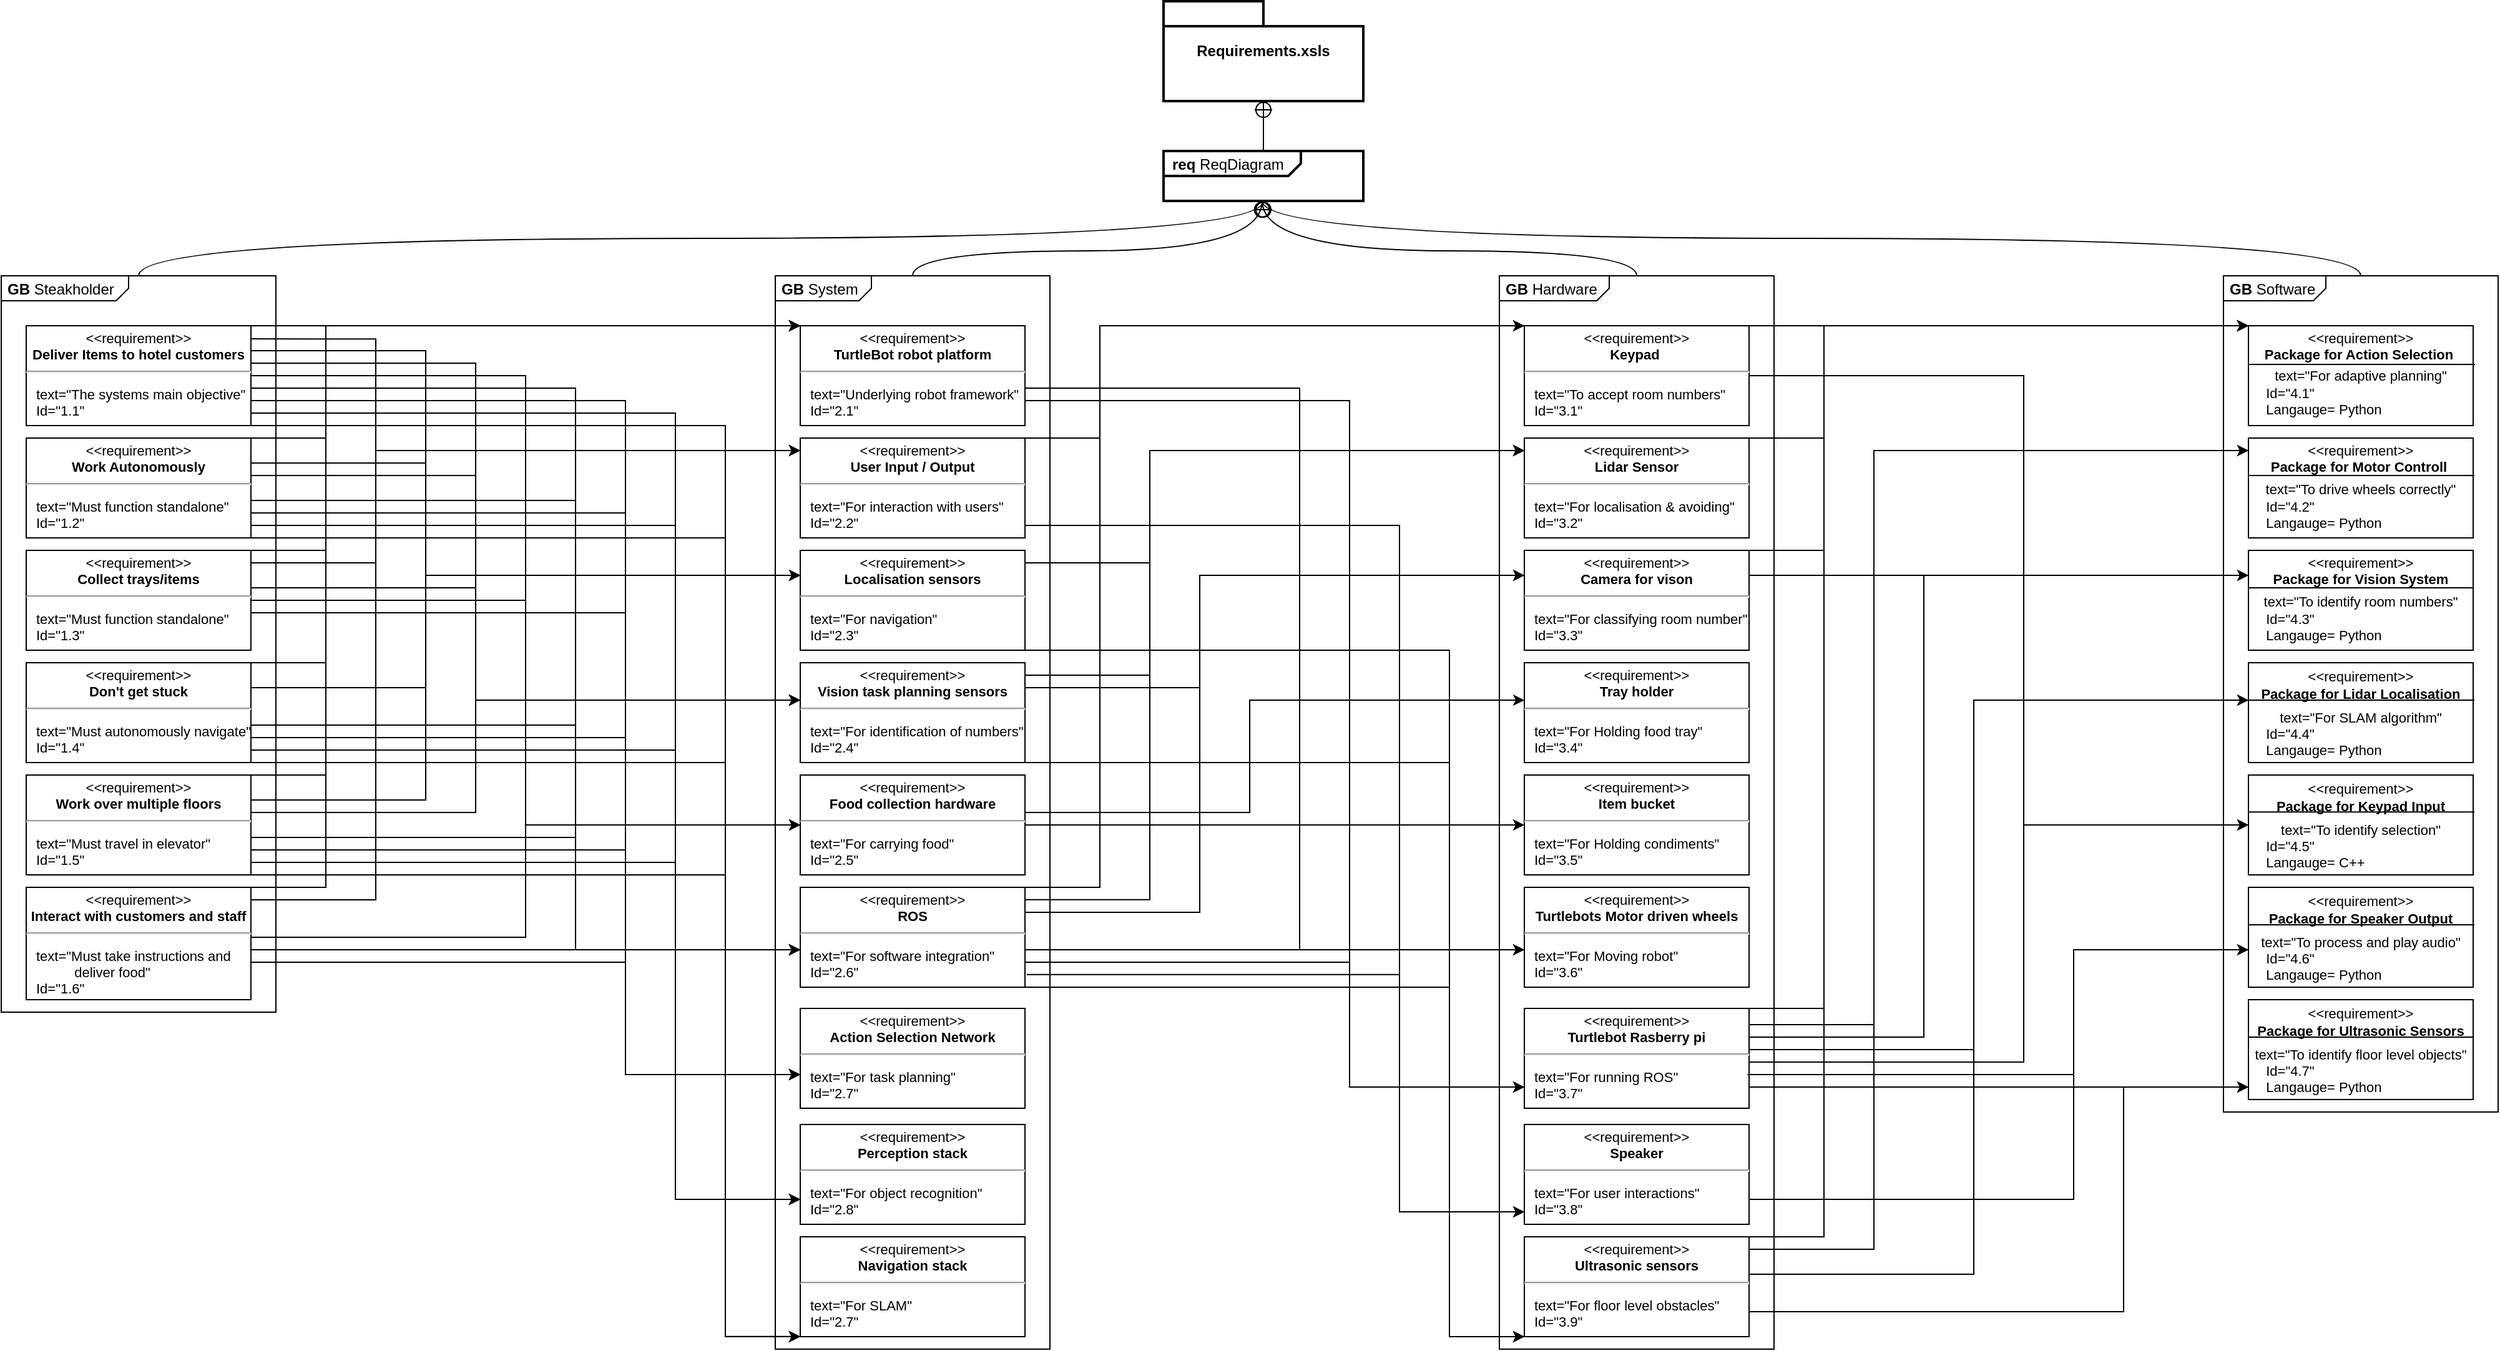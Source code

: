 <mxfile version="24.2.5" type="device">
  <diagram name="Page-1" id="BvQxawdm4PNUYtacUYZ_">
    <mxGraphModel dx="237" dy="534" grid="1" gridSize="10" guides="1" tooltips="1" connect="1" arrows="1" fold="1" page="1" pageScale="1" pageWidth="2336" pageHeight="1654" math="0" shadow="0">
      <root>
        <mxCell id="0" />
        <mxCell id="1" parent="0" />
        <mxCell id="VCxCt1HowMF42Gvw6uug-2" value="&lt;b&gt;Requirements.xsls&lt;/b&gt;" style="shape=folder;tabWidth=80;tabHeight=20;tabPosition=left;strokeWidth=2;html=1;whiteSpace=wrap;align=center;" parent="1" vertex="1">
          <mxGeometry x="951" y="20" width="160" height="80" as="geometry" />
        </mxCell>
        <mxCell id="VCxCt1HowMF42Gvw6uug-10" value="" style="rounded=0;html=1;labelBackgroundColor=none;endArrow=none;edgeStyle=elbowEdgeStyle;elbow=vertical;startArrow=sysMLPackCont;startSize=12;fontSize=12;curved=1;entryX=0.5;entryY=0;entryDx=0;entryDy=0;entryPerimeter=0;" parent="1" target="8CiybfXF6KKLYj6pBeGW-15" edge="1">
          <mxGeometry relative="1" as="geometry">
            <mxPoint x="1030" y="180" as="sourcePoint" />
            <mxPoint x="1080" y="240" as="targetPoint" />
            <Array as="points">
              <mxPoint x="970" y="220" />
            </Array>
          </mxGeometry>
        </mxCell>
        <mxCell id="VCxCt1HowMF42Gvw6uug-11" value="" style="rounded=0;html=1;labelBackgroundColor=none;endArrow=none;edgeStyle=elbowEdgeStyle;elbow=vertical;startArrow=sysMLPackCont;startSize=12;fontSize=12;curved=1;entryX=0.5;entryY=0;entryDx=0;entryDy=0;entryPerimeter=0;" parent="1" target="8CiybfXF6KKLYj6pBeGW-16" edge="1">
          <mxGeometry relative="1" as="geometry">
            <mxPoint x="1030" y="180" as="sourcePoint" />
            <mxPoint x="1650" y="240" as="targetPoint" />
            <Array as="points">
              <mxPoint x="1100" y="220" />
            </Array>
          </mxGeometry>
        </mxCell>
        <mxCell id="8CiybfXF6KKLYj6pBeGW-3" value="&lt;p style=&quot;margin:0px;margin-top:4px;margin-left:7px;text-align:left;&quot;&gt;&lt;b&gt;req&lt;/b&gt;  ReqDiagram&lt;/p&gt;" style="html=1;shape=mxgraph.sysml.package;overflow=fill;labelX=110;strokeWidth=2;align=center;" vertex="1" parent="1">
          <mxGeometry x="951" y="140" width="160" height="40" as="geometry" />
        </mxCell>
        <mxCell id="8CiybfXF6KKLYj6pBeGW-10" value="&lt;p style=&quot;margin:0px;margin-top:4px;margin-left:5px;text-align:left;&quot;&gt;&lt;b&gt;GB&lt;/b&gt;&amp;nbsp;Steakholder&lt;/p&gt;" style="html=1;shape=mxgraph.sysml.package;overflow=fill;labelX=102.57;align=left;spacingLeft=5;verticalAlign=top;spacingTop=-3;" vertex="1" parent="1">
          <mxGeometry x="20" y="240" width="220" height="590" as="geometry" />
        </mxCell>
        <mxCell id="8CiybfXF6KKLYj6pBeGW-15" value="&lt;p style=&quot;margin:0px;margin-top:4px;margin-left:5px;text-align:left;&quot;&gt;&lt;b&gt;GB&lt;/b&gt;&amp;nbsp;System&lt;/p&gt;" style="html=1;shape=mxgraph.sysml.package;overflow=fill;labelX=77.1;align=left;spacingLeft=5;verticalAlign=top;spacingTop=-3;" vertex="1" parent="1">
          <mxGeometry x="640" y="240" width="220" height="860" as="geometry" />
        </mxCell>
        <mxCell id="8CiybfXF6KKLYj6pBeGW-16" value="&lt;p style=&quot;margin:0px;margin-top:4px;margin-left:5px;text-align:left;&quot;&gt;&lt;b&gt;GB &lt;/b&gt;Hardware&lt;/p&gt;" style="html=1;shape=mxgraph.sysml.package;overflow=fill;labelX=88.52;align=left;spacingLeft=5;verticalAlign=top;spacingTop=-3;" vertex="1" parent="1">
          <mxGeometry x="1220" y="240" width="220" height="860" as="geometry" />
        </mxCell>
        <mxCell id="8CiybfXF6KKLYj6pBeGW-17" value="&lt;p style=&quot;margin:0px;margin-top:4px;margin-left:5px;text-align:left;&quot;&gt;&lt;b&gt;GB &lt;/b&gt;Software&lt;/p&gt;" style="html=1;shape=mxgraph.sysml.package;overflow=fill;labelX=82.81;align=left;spacingLeft=5;verticalAlign=top;spacingTop=-3;" vertex="1" parent="1">
          <mxGeometry x="1800" y="240" width="220" height="670" as="geometry" />
        </mxCell>
        <mxCell id="8CiybfXF6KKLYj6pBeGW-18" value="" style="rounded=0;html=1;labelBackgroundColor=none;endArrow=none;edgeStyle=elbowEdgeStyle;elbow=vertical;startArrow=sysMLPackCont;startSize=12;fontSize=12;curved=1;exitX=0.5;exitY=1;exitDx=0;exitDy=0;exitPerimeter=0;entryX=0.5;entryY=0;entryDx=0;entryDy=0;entryPerimeter=0;" edge="1" parent="1" source="8CiybfXF6KKLYj6pBeGW-3" target="8CiybfXF6KKLYj6pBeGW-10">
          <mxGeometry relative="1" as="geometry">
            <mxPoint x="950" y="180" as="sourcePoint" />
            <mxPoint x="460" y="240" as="targetPoint" />
          </mxGeometry>
        </mxCell>
        <mxCell id="8CiybfXF6KKLYj6pBeGW-19" value="" style="rounded=0;html=1;labelBackgroundColor=none;endArrow=none;edgeStyle=elbowEdgeStyle;elbow=vertical;startArrow=sysMLPackCont;startSize=12;fontSize=12;curved=1;entryX=0.5;entryY=0;entryDx=0;entryDy=0;entryPerimeter=0;" edge="1" parent="1" target="8CiybfXF6KKLYj6pBeGW-17">
          <mxGeometry relative="1" as="geometry">
            <mxPoint x="1030" y="180" as="sourcePoint" />
            <mxPoint x="2230" y="240" as="targetPoint" />
          </mxGeometry>
        </mxCell>
        <mxCell id="8CiybfXF6KKLYj6pBeGW-34" value="" style="edgeStyle=elbowEdgeStyle;html=1;endSize=12;endArrow=sysMLPackCont;elbow=horizontal;rounded=0;align=left;verticalAlign=middle;exitX=0.5;exitY=-0.022;exitDx=0;exitDy=0;exitPerimeter=0;entryX=0.5;entryY=1;entryDx=0;entryDy=0;entryPerimeter=0;" edge="1" source="8CiybfXF6KKLYj6pBeGW-3" parent="1" target="VCxCt1HowMF42Gvw6uug-2">
          <mxGeometry x="1" relative="1" as="geometry">
            <mxPoint x="711" y="101" as="targetPoint" />
            <mxPoint x="711" y="123" as="sourcePoint" />
          </mxGeometry>
        </mxCell>
        <mxCell id="8CiybfXF6KKLYj6pBeGW-97" style="edgeStyle=orthogonalEdgeStyle;rounded=0;orthogonalLoop=1;jettySize=auto;html=1;exitX=1;exitY=0;exitDx=0;exitDy=0;entryX=0;entryY=0;entryDx=0;entryDy=0;" edge="1" parent="1" source="8CiybfXF6KKLYj6pBeGW-38" target="8CiybfXF6KKLYj6pBeGW-47">
          <mxGeometry relative="1" as="geometry">
            <Array as="points">
              <mxPoint x="440" y="280" />
              <mxPoint x="440" y="280" />
            </Array>
          </mxGeometry>
        </mxCell>
        <mxCell id="8CiybfXF6KKLYj6pBeGW-38" value="&lt;p style=&quot;margin: 4px 0px 0px; text-align: center; font-size: 11px;&quot;&gt;&lt;font style=&quot;font-size: 11px;&quot;&gt;&amp;lt;&amp;lt;requirement&amp;gt;&amp;gt;&lt;br&gt;&lt;b&gt;Deliver Items to hotel customers&lt;/b&gt;&lt;br&gt;&lt;/font&gt;&lt;/p&gt;&lt;hr style=&quot;font-size: 11px;&quot;&gt;&lt;p style=&quot;font-size: 11px;&quot;&gt;&lt;/p&gt;&lt;p style=&quot;margin: 0px 0px 0px 8px; text-align: left; font-size: 11px;&quot;&gt;&lt;font style=&quot;font-size: 11px;&quot;&gt;text=&quot;The systems main objective&quot;&lt;br&gt;Id=&quot;1.1&quot;&lt;/font&gt;&lt;/p&gt;" style="shape=rect;overflow=fill;html=1;whiteSpace=wrap;align=center;" vertex="1" parent="1">
          <mxGeometry x="40" y="280" width="180" height="80" as="geometry" />
        </mxCell>
        <mxCell id="8CiybfXF6KKLYj6pBeGW-98" style="edgeStyle=orthogonalEdgeStyle;rounded=0;orthogonalLoop=1;jettySize=auto;html=1;exitX=1;exitY=0;exitDx=0;exitDy=0;entryX=0;entryY=0;entryDx=0;entryDy=0;" edge="1" parent="1" source="8CiybfXF6KKLYj6pBeGW-39" target="8CiybfXF6KKLYj6pBeGW-47">
          <mxGeometry relative="1" as="geometry">
            <Array as="points">
              <mxPoint x="280" y="370" />
              <mxPoint x="280" y="280" />
            </Array>
          </mxGeometry>
        </mxCell>
        <mxCell id="8CiybfXF6KKLYj6pBeGW-39" value="&lt;p style=&quot;margin: 4px 0px 0px; text-align: center; font-size: 11px;&quot;&gt;&lt;font style=&quot;font-size: 11px;&quot;&gt;&amp;lt;&amp;lt;requirement&amp;gt;&amp;gt;&lt;br&gt;&lt;b&gt;Work Autonomously&lt;/b&gt;&lt;br&gt;&lt;/font&gt;&lt;/p&gt;&lt;hr style=&quot;font-size: 11px;&quot;&gt;&lt;p style=&quot;font-size: 11px;&quot;&gt;&lt;/p&gt;&lt;p style=&quot;margin: 0px 0px 0px 8px; text-align: left; font-size: 11px;&quot;&gt;&lt;font style=&quot;font-size: 11px;&quot;&gt;text=&quot;Must function standalone&quot;&lt;br&gt;Id=&quot;1.2&quot;&lt;/font&gt;&lt;/p&gt;" style="shape=rect;overflow=fill;html=1;whiteSpace=wrap;align=center;" vertex="1" parent="1">
          <mxGeometry x="40" y="370" width="180" height="80" as="geometry" />
        </mxCell>
        <mxCell id="8CiybfXF6KKLYj6pBeGW-43" value="&lt;p style=&quot;margin: 4px 0px 0px; text-align: center; font-size: 11px;&quot;&gt;&lt;font style=&quot;font-size: 11px;&quot;&gt;&amp;lt;&amp;lt;requirement&amp;gt;&amp;gt;&lt;br&gt;&lt;b&gt;Don&#39;t get stuck&lt;/b&gt;&lt;br&gt;&lt;/font&gt;&lt;/p&gt;&lt;hr style=&quot;font-size: 11px;&quot;&gt;&lt;p style=&quot;font-size: 11px;&quot;&gt;&lt;/p&gt;&lt;p style=&quot;margin: 0px 0px 0px 8px; text-align: left; font-size: 11px;&quot;&gt;&lt;font style=&quot;font-size: 11px;&quot;&gt;text=&quot;Must autonomously navigate&quot;&lt;br&gt;Id=&quot;1.4&quot;&lt;/font&gt;&lt;/p&gt;" style="shape=rect;overflow=fill;html=1;whiteSpace=wrap;align=center;" vertex="1" parent="1">
          <mxGeometry x="40" y="550" width="180" height="80" as="geometry" />
        </mxCell>
        <mxCell id="8CiybfXF6KKLYj6pBeGW-44" value="&lt;p style=&quot;margin: 4px 0px 0px; text-align: center; font-size: 11px;&quot;&gt;&lt;font style=&quot;font-size: 11px;&quot;&gt;&amp;lt;&amp;lt;requirement&amp;gt;&amp;gt;&lt;br&gt;&lt;b&gt;Work over multiple floors&lt;/b&gt;&lt;br&gt;&lt;/font&gt;&lt;/p&gt;&lt;hr style=&quot;font-size: 11px;&quot;&gt;&lt;p style=&quot;font-size: 11px;&quot;&gt;&lt;/p&gt;&lt;p style=&quot;margin: 0px 0px 0px 8px; text-align: left; font-size: 11px;&quot;&gt;&lt;font style=&quot;font-size: 11px;&quot;&gt;text=&quot;Must travel in elevator&quot;&lt;br&gt;Id=&quot;1.5&quot;&lt;/font&gt;&lt;/p&gt;" style="shape=rect;overflow=fill;html=1;whiteSpace=wrap;align=center;" vertex="1" parent="1">
          <mxGeometry x="40" y="640" width="180" height="80" as="geometry" />
        </mxCell>
        <mxCell id="8CiybfXF6KKLYj6pBeGW-45" value="&lt;p style=&quot;margin: 4px 0px 0px; text-align: center; font-size: 11px;&quot;&gt;&lt;font style=&quot;font-size: 11px;&quot;&gt;&amp;lt;&amp;lt;requirement&amp;gt;&amp;gt;&lt;br&gt;&lt;b&gt;Interact with customers and staff&lt;/b&gt;&lt;br&gt;&lt;/font&gt;&lt;/p&gt;&lt;hr style=&quot;font-size: 11px;&quot;&gt;&lt;p style=&quot;font-size: 11px;&quot;&gt;&lt;/p&gt;&lt;p style=&quot;margin: 0px 0px 0px 8px; text-align: left; font-size: 11px;&quot;&gt;&lt;font style=&quot;font-size: 11px;&quot;&gt;text=&quot;Must take instructions and &lt;span style=&quot;white-space: pre;&quot;&gt;&#x9;  &lt;/span&gt;deliver food&quot;&lt;br&gt;Id=&quot;1.6&quot;&lt;/font&gt;&lt;/p&gt;" style="shape=rect;overflow=fill;html=1;whiteSpace=wrap;align=center;" vertex="1" parent="1">
          <mxGeometry x="40" y="730" width="180" height="90" as="geometry" />
        </mxCell>
        <mxCell id="8CiybfXF6KKLYj6pBeGW-99" style="edgeStyle=orthogonalEdgeStyle;rounded=0;orthogonalLoop=1;jettySize=auto;html=1;exitX=1;exitY=0;exitDx=0;exitDy=0;entryX=0;entryY=0;entryDx=0;entryDy=0;" edge="1" parent="1" source="8CiybfXF6KKLYj6pBeGW-46" target="8CiybfXF6KKLYj6pBeGW-47">
          <mxGeometry relative="1" as="geometry">
            <Array as="points">
              <mxPoint x="280" y="460" />
              <mxPoint x="280" y="280" />
            </Array>
          </mxGeometry>
        </mxCell>
        <mxCell id="8CiybfXF6KKLYj6pBeGW-46" value="&lt;p style=&quot;margin: 4px 0px 0px; text-align: center; font-size: 11px;&quot;&gt;&lt;font style=&quot;font-size: 11px;&quot;&gt;&amp;lt;&amp;lt;requirement&amp;gt;&amp;gt;&lt;br&gt;&lt;b&gt;Collect trays/items&lt;/b&gt;&lt;br&gt;&lt;/font&gt;&lt;/p&gt;&lt;hr style=&quot;font-size: 11px;&quot;&gt;&lt;p style=&quot;font-size: 11px;&quot;&gt;&lt;/p&gt;&lt;p style=&quot;margin: 0px 0px 0px 8px; text-align: left; font-size: 11px;&quot;&gt;&lt;font style=&quot;font-size: 11px;&quot;&gt;text=&quot;Must function standalone&quot;&lt;br&gt;Id=&quot;1.3&quot;&lt;/font&gt;&lt;/p&gt;" style="shape=rect;overflow=fill;html=1;whiteSpace=wrap;align=center;" vertex="1" parent="1">
          <mxGeometry x="40" y="460" width="180" height="80" as="geometry" />
        </mxCell>
        <mxCell id="8CiybfXF6KKLYj6pBeGW-47" value="&lt;p style=&quot;margin: 4px 0px 0px; text-align: center; font-size: 11px;&quot;&gt;&lt;font style=&quot;font-size: 11px;&quot;&gt;&amp;lt;&amp;lt;requirement&amp;gt;&amp;gt;&lt;br&gt;&lt;b&gt;TurtleBot robot platform&lt;/b&gt;&lt;br&gt;&lt;/font&gt;&lt;/p&gt;&lt;hr style=&quot;font-size: 11px;&quot;&gt;&lt;p style=&quot;font-size: 11px;&quot;&gt;&lt;/p&gt;&lt;p style=&quot;margin: 0px 0px 0px 8px; text-align: left; font-size: 11px;&quot;&gt;&lt;font style=&quot;font-size: 11px;&quot;&gt;text=&quot;Underlying robot framework&quot;&lt;br&gt;Id=&quot;2.1&quot;&lt;/font&gt;&lt;/p&gt;" style="shape=rect;overflow=fill;html=1;whiteSpace=wrap;align=center;" vertex="1" parent="1">
          <mxGeometry x="660" y="280" width="180" height="80" as="geometry" />
        </mxCell>
        <mxCell id="8CiybfXF6KKLYj6pBeGW-154" style="edgeStyle=orthogonalEdgeStyle;rounded=0;orthogonalLoop=1;jettySize=auto;html=1;exitX=1;exitY=0;exitDx=0;exitDy=0;entryX=0;entryY=0;entryDx=0;entryDy=0;" edge="1" parent="1" source="8CiybfXF6KKLYj6pBeGW-56" target="8CiybfXF6KKLYj6pBeGW-145">
          <mxGeometry relative="1" as="geometry">
            <Array as="points">
              <mxPoint x="900" y="370" />
              <mxPoint x="900" y="280" />
            </Array>
          </mxGeometry>
        </mxCell>
        <mxCell id="8CiybfXF6KKLYj6pBeGW-56" value="&lt;p style=&quot;margin: 4px 0px 0px; text-align: center; font-size: 11px;&quot;&gt;&lt;font style=&quot;font-size: 11px;&quot;&gt;&amp;lt;&amp;lt;requirement&amp;gt;&amp;gt;&lt;br&gt;&lt;b&gt;User Input / Output&lt;/b&gt;&lt;br&gt;&lt;/font&gt;&lt;/p&gt;&lt;hr style=&quot;font-size: 11px;&quot;&gt;&lt;p style=&quot;font-size: 11px;&quot;&gt;&lt;/p&gt;&lt;p style=&quot;margin: 0px 0px 0px 8px; text-align: left; font-size: 11px;&quot;&gt;&lt;font style=&quot;font-size: 11px;&quot;&gt;text=&quot;For interaction with users&quot;&lt;br&gt;Id=&quot;2.2&quot;&lt;/font&gt;&lt;/p&gt;" style="shape=rect;overflow=fill;html=1;whiteSpace=wrap;align=center;" vertex="1" parent="1">
          <mxGeometry x="660" y="370" width="180" height="80" as="geometry" />
        </mxCell>
        <mxCell id="8CiybfXF6KKLYj6pBeGW-61" value="&lt;p style=&quot;margin: 4px 0px 0px; text-align: center; font-size: 11px;&quot;&gt;&lt;font style=&quot;font-size: 11px;&quot;&gt;&amp;lt;&amp;lt;requirement&amp;gt;&amp;gt;&lt;br&gt;&lt;b&gt;Localisation sensors&lt;/b&gt;&lt;br&gt;&lt;/font&gt;&lt;/p&gt;&lt;hr style=&quot;font-size: 11px;&quot;&gt;&lt;p style=&quot;font-size: 11px;&quot;&gt;&lt;/p&gt;&lt;p style=&quot;margin: 0px 0px 0px 8px; text-align: left; font-size: 11px;&quot;&gt;&lt;font style=&quot;font-size: 11px;&quot;&gt;text=&quot;For navigation&quot;&lt;br&gt;Id=&quot;2.3&quot;&lt;/font&gt;&lt;/p&gt;" style="shape=rect;overflow=fill;html=1;whiteSpace=wrap;align=center;" vertex="1" parent="1">
          <mxGeometry x="660" y="460" width="180" height="80" as="geometry" />
        </mxCell>
        <mxCell id="8CiybfXF6KKLYj6pBeGW-66" value="&lt;p style=&quot;margin: 4px 0px 0px; text-align: center; font-size: 11px;&quot;&gt;&lt;font style=&quot;font-size: 11px;&quot;&gt;&amp;lt;&amp;lt;requirement&amp;gt;&amp;gt;&lt;br&gt;&lt;b&gt;Vision task planning sensors&lt;/b&gt;&lt;br&gt;&lt;/font&gt;&lt;/p&gt;&lt;hr style=&quot;font-size: 11px;&quot;&gt;&lt;p style=&quot;font-size: 11px;&quot;&gt;&lt;/p&gt;&lt;p style=&quot;margin: 0px 0px 0px 8px; text-align: left; font-size: 11px;&quot;&gt;&lt;font style=&quot;font-size: 11px;&quot;&gt;text=&quot;For identification of numbers&quot;&lt;br&gt;Id=&quot;2.4&quot;&lt;/font&gt;&lt;/p&gt;" style="shape=rect;overflow=fill;html=1;whiteSpace=wrap;align=center;" vertex="1" parent="1">
          <mxGeometry x="660" y="550" width="180" height="80" as="geometry" />
        </mxCell>
        <mxCell id="8CiybfXF6KKLYj6pBeGW-71" value="&lt;p style=&quot;margin: 4px 0px 0px; text-align: center; font-size: 11px;&quot;&gt;&lt;font style=&quot;font-size: 11px;&quot;&gt;&amp;lt;&amp;lt;requirement&amp;gt;&amp;gt;&lt;br&gt;&lt;b&gt;Food collection hardware&lt;/b&gt;&lt;br&gt;&lt;/font&gt;&lt;/p&gt;&lt;hr style=&quot;font-size: 11px;&quot;&gt;&lt;p style=&quot;font-size: 11px;&quot;&gt;&lt;/p&gt;&lt;p style=&quot;margin: 0px 0px 0px 8px; text-align: left; font-size: 11px;&quot;&gt;&lt;font style=&quot;font-size: 11px;&quot;&gt;text=&quot;For carrying food&quot;&lt;br&gt;Id=&quot;2.5&quot;&lt;/font&gt;&lt;/p&gt;" style="shape=rect;overflow=fill;html=1;whiteSpace=wrap;align=center;" vertex="1" parent="1">
          <mxGeometry x="660" y="640" width="180" height="80" as="geometry" />
        </mxCell>
        <mxCell id="8CiybfXF6KKLYj6pBeGW-73" value="&lt;p style=&quot;margin: 4px 0px 0px; text-align: center; font-size: 11px;&quot;&gt;&lt;font style=&quot;font-size: 11px;&quot;&gt;&amp;lt;&amp;lt;requirement&amp;gt;&amp;gt;&lt;br&gt;&lt;b&gt;ROS&lt;/b&gt;&lt;br&gt;&lt;/font&gt;&lt;/p&gt;&lt;hr style=&quot;font-size: 11px;&quot;&gt;&lt;p style=&quot;font-size: 11px;&quot;&gt;&lt;/p&gt;&lt;p style=&quot;margin: 0px 0px 0px 8px; text-align: left; font-size: 11px;&quot;&gt;&lt;font style=&quot;font-size: 11px;&quot;&gt;text=&quot;For software integration&quot;&lt;br&gt;Id=&quot;2.6&quot;&lt;/font&gt;&lt;/p&gt;" style="shape=rect;overflow=fill;html=1;whiteSpace=wrap;align=center;" vertex="1" parent="1">
          <mxGeometry x="660" y="730" width="180" height="80" as="geometry" />
        </mxCell>
        <mxCell id="8CiybfXF6KKLYj6pBeGW-74" value="&lt;p style=&quot;margin: 4px 0px 0px; text-align: center; font-size: 11px;&quot;&gt;&lt;font style=&quot;font-size: 11px;&quot;&gt;&amp;lt;&amp;lt;requirement&amp;gt;&amp;gt;&lt;br&gt;&lt;b&gt;Action Selection Network&lt;/b&gt;&lt;br&gt;&lt;/font&gt;&lt;/p&gt;&lt;hr style=&quot;font-size: 11px;&quot;&gt;&lt;p style=&quot;font-size: 11px;&quot;&gt;&lt;/p&gt;&lt;p style=&quot;margin: 0px 0px 0px 8px; text-align: left; font-size: 11px;&quot;&gt;&lt;font style=&quot;font-size: 11px;&quot;&gt;text=&quot;For task planning&quot;&lt;br&gt;Id=&quot;2.7&quot;&lt;/font&gt;&lt;/p&gt;" style="shape=rect;overflow=fill;html=1;whiteSpace=wrap;align=center;" vertex="1" parent="1">
          <mxGeometry x="660" y="827" width="180" height="80" as="geometry" />
        </mxCell>
        <mxCell id="8CiybfXF6KKLYj6pBeGW-76" value="&lt;p style=&quot;margin: 4px 0px 0px; text-align: center; font-size: 11px;&quot;&gt;&lt;font style=&quot;font-size: 11px;&quot;&gt;&amp;lt;&amp;lt;requirement&amp;gt;&amp;gt;&lt;br&gt;&lt;b&gt;Perception stack&lt;/b&gt;&lt;br&gt;&lt;/font&gt;&lt;/p&gt;&lt;hr style=&quot;font-size: 11px;&quot;&gt;&lt;p style=&quot;font-size: 11px;&quot;&gt;&lt;/p&gt;&lt;p style=&quot;margin: 0px 0px 0px 8px; text-align: left; font-size: 11px;&quot;&gt;&lt;font style=&quot;font-size: 11px;&quot;&gt;text=&quot;For object recognition&quot;&lt;br&gt;Id=&quot;2.8&quot;&lt;/font&gt;&lt;/p&gt;" style="shape=rect;overflow=fill;html=1;whiteSpace=wrap;align=center;" vertex="1" parent="1">
          <mxGeometry x="660" y="920" width="180" height="80" as="geometry" />
        </mxCell>
        <mxCell id="8CiybfXF6KKLYj6pBeGW-77" value="&lt;p style=&quot;margin: 4px 0px 0px; text-align: center; font-size: 11px;&quot;&gt;&lt;font style=&quot;font-size: 11px;&quot;&gt;&amp;lt;&amp;lt;requirement&amp;gt;&amp;gt;&lt;br&gt;&lt;b&gt;Navigation stack&lt;/b&gt;&lt;br&gt;&lt;/font&gt;&lt;/p&gt;&lt;hr style=&quot;font-size: 11px;&quot;&gt;&lt;p style=&quot;font-size: 11px;&quot;&gt;&lt;/p&gt;&lt;p style=&quot;margin: 0px 0px 0px 8px; text-align: left; font-size: 11px;&quot;&gt;&lt;font style=&quot;font-size: 11px;&quot;&gt;text=&quot;For SLAM&quot;&lt;br&gt;Id=&quot;2.7&quot;&lt;/font&gt;&lt;/p&gt;" style="shape=rect;overflow=fill;html=1;whiteSpace=wrap;align=center;" vertex="1" parent="1">
          <mxGeometry x="660" y="1010" width="180" height="80" as="geometry" />
        </mxCell>
        <mxCell id="8CiybfXF6KKLYj6pBeGW-100" style="edgeStyle=orthogonalEdgeStyle;rounded=0;orthogonalLoop=1;jettySize=auto;html=1;exitX=1;exitY=0;exitDx=0;exitDy=0;entryX=0;entryY=0;entryDx=0;entryDy=0;" edge="1" parent="1">
          <mxGeometry relative="1" as="geometry">
            <mxPoint x="220" y="460" as="sourcePoint" />
            <mxPoint x="660" y="280" as="targetPoint" />
            <Array as="points">
              <mxPoint x="280" y="460" />
              <mxPoint x="280" y="280" />
            </Array>
          </mxGeometry>
        </mxCell>
        <mxCell id="8CiybfXF6KKLYj6pBeGW-101" style="edgeStyle=orthogonalEdgeStyle;rounded=0;orthogonalLoop=1;jettySize=auto;html=1;entryX=0;entryY=0;entryDx=0;entryDy=0;exitX=1;exitY=0;exitDx=0;exitDy=0;" edge="1" parent="1" source="8CiybfXF6KKLYj6pBeGW-43">
          <mxGeometry relative="1" as="geometry">
            <mxPoint x="220" y="540" as="sourcePoint" />
            <mxPoint x="660" y="280" as="targetPoint" />
            <Array as="points">
              <mxPoint x="280" y="550" />
              <mxPoint x="280" y="280" />
            </Array>
          </mxGeometry>
        </mxCell>
        <mxCell id="8CiybfXF6KKLYj6pBeGW-102" style="edgeStyle=orthogonalEdgeStyle;rounded=0;orthogonalLoop=1;jettySize=auto;html=1;exitX=1;exitY=0;exitDx=0;exitDy=0;" edge="1" parent="1">
          <mxGeometry relative="1" as="geometry">
            <mxPoint x="220" y="640" as="sourcePoint" />
            <mxPoint x="660" y="280" as="targetPoint" />
            <Array as="points">
              <mxPoint x="280" y="640" />
              <mxPoint x="280" y="280" />
              <mxPoint x="660" y="280" />
            </Array>
          </mxGeometry>
        </mxCell>
        <mxCell id="8CiybfXF6KKLYj6pBeGW-103" style="edgeStyle=orthogonalEdgeStyle;rounded=0;orthogonalLoop=1;jettySize=auto;html=1;exitX=1;exitY=0;exitDx=0;exitDy=0;" edge="1" parent="1">
          <mxGeometry relative="1" as="geometry">
            <mxPoint x="220" y="730" as="sourcePoint" />
            <mxPoint x="660" y="280" as="targetPoint" />
            <Array as="points">
              <mxPoint x="280" y="730" />
              <mxPoint x="280" y="280" />
              <mxPoint x="660" y="280" />
            </Array>
          </mxGeometry>
        </mxCell>
        <mxCell id="8CiybfXF6KKLYj6pBeGW-110" style="edgeStyle=orthogonalEdgeStyle;rounded=0;orthogonalLoop=1;jettySize=auto;html=1;" edge="1" parent="1">
          <mxGeometry relative="1" as="geometry">
            <mxPoint x="220" y="740" as="sourcePoint" />
            <mxPoint x="660" y="380" as="targetPoint" />
            <Array as="points">
              <mxPoint x="320" y="740" />
              <mxPoint x="320" y="380" />
              <mxPoint x="660" y="380" />
            </Array>
          </mxGeometry>
        </mxCell>
        <mxCell id="8CiybfXF6KKLYj6pBeGW-111" style="edgeStyle=orthogonalEdgeStyle;rounded=0;orthogonalLoop=1;jettySize=auto;html=1;" edge="1" parent="1">
          <mxGeometry relative="1" as="geometry">
            <mxPoint x="219.97" y="470" as="sourcePoint" />
            <mxPoint x="660" y="380" as="targetPoint" />
            <Array as="points">
              <mxPoint x="320" y="470" />
              <mxPoint x="320" y="380" />
            </Array>
          </mxGeometry>
        </mxCell>
        <mxCell id="8CiybfXF6KKLYj6pBeGW-112" style="edgeStyle=orthogonalEdgeStyle;rounded=0;orthogonalLoop=1;jettySize=auto;html=1;exitX=1;exitY=0.132;exitDx=0;exitDy=0;exitPerimeter=0;" edge="1" parent="1" source="8CiybfXF6KKLYj6pBeGW-38">
          <mxGeometry relative="1" as="geometry">
            <mxPoint x="219.97" y="470" as="sourcePoint" />
            <mxPoint x="660" y="380" as="targetPoint" />
            <Array as="points">
              <mxPoint x="220" y="290" />
              <mxPoint x="320" y="290" />
              <mxPoint x="320" y="380" />
            </Array>
          </mxGeometry>
        </mxCell>
        <mxCell id="8CiybfXF6KKLYj6pBeGW-114" style="edgeStyle=orthogonalEdgeStyle;rounded=0;orthogonalLoop=1;jettySize=auto;html=1;exitX=1;exitY=0.132;exitDx=0;exitDy=0;exitPerimeter=0;" edge="1" parent="1">
          <mxGeometry relative="1" as="geometry">
            <mxPoint x="220.03" y="391" as="sourcePoint" />
            <mxPoint x="660.03" y="480" as="targetPoint" />
            <Array as="points">
              <mxPoint x="220" y="390" />
              <mxPoint x="360" y="390" />
              <mxPoint x="360" y="480" />
            </Array>
          </mxGeometry>
        </mxCell>
        <mxCell id="8CiybfXF6KKLYj6pBeGW-115" style="edgeStyle=orthogonalEdgeStyle;rounded=0;orthogonalLoop=1;jettySize=auto;html=1;" edge="1" parent="1">
          <mxGeometry relative="1" as="geometry">
            <mxPoint x="220" y="300" as="sourcePoint" />
            <mxPoint x="660.06" y="480" as="targetPoint" />
            <Array as="points">
              <mxPoint x="220" y="300" />
              <mxPoint x="360" y="300" />
              <mxPoint x="360" y="480" />
            </Array>
          </mxGeometry>
        </mxCell>
        <mxCell id="8CiybfXF6KKLYj6pBeGW-116" style="edgeStyle=orthogonalEdgeStyle;rounded=0;orthogonalLoop=1;jettySize=auto;html=1;exitX=1;exitY=0.25;exitDx=0;exitDy=0;" edge="1" parent="1" source="8CiybfXF6KKLYj6pBeGW-43">
          <mxGeometry relative="1" as="geometry">
            <mxPoint x="220" y="300" as="sourcePoint" />
            <mxPoint x="660.06" y="480" as="targetPoint" />
            <Array as="points">
              <mxPoint x="360" y="570" />
              <mxPoint x="360" y="480" />
            </Array>
          </mxGeometry>
        </mxCell>
        <mxCell id="8CiybfXF6KKLYj6pBeGW-117" style="edgeStyle=orthogonalEdgeStyle;rounded=0;orthogonalLoop=1;jettySize=auto;html=1;" edge="1" parent="1">
          <mxGeometry relative="1" as="geometry">
            <mxPoint x="220" y="660" as="sourcePoint" />
            <mxPoint x="660.06" y="480" as="targetPoint" />
            <Array as="points">
              <mxPoint x="220" y="660" />
              <mxPoint x="360" y="660" />
              <mxPoint x="360" y="480" />
            </Array>
          </mxGeometry>
        </mxCell>
        <mxCell id="8CiybfXF6KKLYj6pBeGW-118" style="edgeStyle=orthogonalEdgeStyle;rounded=0;orthogonalLoop=1;jettySize=auto;html=1;" edge="1" parent="1">
          <mxGeometry relative="1" as="geometry">
            <mxPoint x="220" y="400" as="sourcePoint" />
            <mxPoint x="660.06" y="580" as="targetPoint" />
            <Array as="points">
              <mxPoint x="400" y="400" />
              <mxPoint x="400" y="580" />
            </Array>
          </mxGeometry>
        </mxCell>
        <mxCell id="8CiybfXF6KKLYj6pBeGW-119" style="edgeStyle=orthogonalEdgeStyle;rounded=0;orthogonalLoop=1;jettySize=auto;html=1;" edge="1" parent="1">
          <mxGeometry relative="1" as="geometry">
            <mxPoint x="220" y="310" as="sourcePoint" />
            <mxPoint x="660.06" y="580.03" as="targetPoint" />
            <Array as="points">
              <mxPoint x="220" y="310" />
              <mxPoint x="400" y="310" />
              <mxPoint x="400" y="580" />
            </Array>
          </mxGeometry>
        </mxCell>
        <mxCell id="8CiybfXF6KKLYj6pBeGW-120" style="edgeStyle=orthogonalEdgeStyle;rounded=0;orthogonalLoop=1;jettySize=auto;html=1;" edge="1" parent="1">
          <mxGeometry relative="1" as="geometry">
            <mxPoint x="220" y="490" as="sourcePoint" />
            <mxPoint x="660" y="580" as="targetPoint" />
            <Array as="points">
              <mxPoint x="220" y="490" />
              <mxPoint x="400" y="490" />
              <mxPoint x="400" y="580" />
            </Array>
          </mxGeometry>
        </mxCell>
        <mxCell id="8CiybfXF6KKLYj6pBeGW-121" style="edgeStyle=orthogonalEdgeStyle;rounded=0;orthogonalLoop=1;jettySize=auto;html=1;" edge="1" parent="1">
          <mxGeometry relative="1" as="geometry">
            <mxPoint x="220" y="670" as="sourcePoint" />
            <mxPoint x="660.06" y="580" as="targetPoint" />
            <Array as="points">
              <mxPoint x="220" y="670" />
              <mxPoint x="400" y="670" />
              <mxPoint x="400" y="580" />
            </Array>
          </mxGeometry>
        </mxCell>
        <mxCell id="8CiybfXF6KKLYj6pBeGW-122" style="edgeStyle=orthogonalEdgeStyle;rounded=0;orthogonalLoop=1;jettySize=auto;html=1;" edge="1" parent="1">
          <mxGeometry relative="1" as="geometry">
            <mxPoint x="220" y="500" as="sourcePoint" />
            <mxPoint x="660.06" y="680.03" as="targetPoint" />
            <Array as="points">
              <mxPoint x="220" y="500" />
              <mxPoint x="440" y="500" />
              <mxPoint x="440" y="680" />
            </Array>
          </mxGeometry>
        </mxCell>
        <mxCell id="8CiybfXF6KKLYj6pBeGW-123" style="edgeStyle=orthogonalEdgeStyle;rounded=0;orthogonalLoop=1;jettySize=auto;html=1;" edge="1" parent="1">
          <mxGeometry relative="1" as="geometry">
            <mxPoint x="220" y="320" as="sourcePoint" />
            <mxPoint x="660.06" y="680.01" as="targetPoint" />
            <Array as="points">
              <mxPoint x="220" y="320" />
              <mxPoint x="440" y="320" />
              <mxPoint x="440" y="680" />
            </Array>
          </mxGeometry>
        </mxCell>
        <mxCell id="8CiybfXF6KKLYj6pBeGW-124" style="edgeStyle=orthogonalEdgeStyle;rounded=0;orthogonalLoop=1;jettySize=auto;html=1;" edge="1" parent="1">
          <mxGeometry relative="1" as="geometry">
            <mxPoint x="220" y="770" as="sourcePoint" />
            <mxPoint x="660.06" y="679.99" as="targetPoint" />
            <Array as="points">
              <mxPoint x="220" y="770" />
              <mxPoint x="440" y="770" />
              <mxPoint x="440" y="680" />
            </Array>
          </mxGeometry>
        </mxCell>
        <mxCell id="8CiybfXF6KKLYj6pBeGW-125" style="edgeStyle=orthogonalEdgeStyle;rounded=0;orthogonalLoop=1;jettySize=auto;html=1;" edge="1" parent="1">
          <mxGeometry relative="1" as="geometry">
            <mxPoint x="220" y="330" as="sourcePoint" />
            <mxPoint x="660" y="780" as="targetPoint" />
            <Array as="points">
              <mxPoint x="480" y="330" />
              <mxPoint x="480" y="780" />
              <mxPoint x="660" y="780" />
            </Array>
          </mxGeometry>
        </mxCell>
        <mxCell id="8CiybfXF6KKLYj6pBeGW-126" style="edgeStyle=orthogonalEdgeStyle;rounded=0;orthogonalLoop=1;jettySize=auto;html=1;" edge="1" parent="1">
          <mxGeometry relative="1" as="geometry">
            <mxPoint x="220" y="420" as="sourcePoint" />
            <mxPoint x="660" y="780.01" as="targetPoint" />
            <Array as="points">
              <mxPoint x="220" y="420" />
              <mxPoint x="480" y="420" />
              <mxPoint x="480" y="780" />
            </Array>
          </mxGeometry>
        </mxCell>
        <mxCell id="8CiybfXF6KKLYj6pBeGW-128" style="edgeStyle=orthogonalEdgeStyle;rounded=0;orthogonalLoop=1;jettySize=auto;html=1;" edge="1" parent="1">
          <mxGeometry relative="1" as="geometry">
            <mxPoint x="220" y="600" as="sourcePoint" />
            <mxPoint x="660" y="780.01" as="targetPoint" />
            <Array as="points">
              <mxPoint x="220" y="600" />
              <mxPoint x="480" y="600" />
              <mxPoint x="480" y="780" />
            </Array>
          </mxGeometry>
        </mxCell>
        <mxCell id="8CiybfXF6KKLYj6pBeGW-129" style="edgeStyle=orthogonalEdgeStyle;rounded=0;orthogonalLoop=1;jettySize=auto;html=1;" edge="1" parent="1">
          <mxGeometry relative="1" as="geometry">
            <mxPoint x="220" y="690" as="sourcePoint" />
            <mxPoint x="660" y="780.01" as="targetPoint" />
            <Array as="points">
              <mxPoint x="220" y="690" />
              <mxPoint x="480" y="690" />
              <mxPoint x="480" y="780" />
            </Array>
          </mxGeometry>
        </mxCell>
        <mxCell id="8CiybfXF6KKLYj6pBeGW-130" style="edgeStyle=orthogonalEdgeStyle;rounded=0;orthogonalLoop=1;jettySize=auto;html=1;" edge="1" parent="1">
          <mxGeometry relative="1" as="geometry">
            <mxPoint x="220" y="780" as="sourcePoint" />
            <mxPoint x="660" y="780.01" as="targetPoint" />
            <Array as="points">
              <mxPoint x="220" y="780" />
            </Array>
          </mxGeometry>
        </mxCell>
        <mxCell id="8CiybfXF6KKLYj6pBeGW-131" style="edgeStyle=orthogonalEdgeStyle;rounded=0;orthogonalLoop=1;jettySize=auto;html=1;" edge="1" parent="1">
          <mxGeometry relative="1" as="geometry">
            <mxPoint x="220" y="790" as="sourcePoint" />
            <mxPoint x="660" y="880.01" as="targetPoint" />
            <Array as="points">
              <mxPoint x="520" y="790" />
              <mxPoint x="520" y="880" />
            </Array>
          </mxGeometry>
        </mxCell>
        <mxCell id="8CiybfXF6KKLYj6pBeGW-132" style="edgeStyle=orthogonalEdgeStyle;rounded=0;orthogonalLoop=1;jettySize=auto;html=1;" edge="1" parent="1">
          <mxGeometry relative="1" as="geometry">
            <mxPoint x="220" y="700" as="sourcePoint" />
            <mxPoint x="660" y="880.01" as="targetPoint" />
            <Array as="points">
              <mxPoint x="220" y="700" />
              <mxPoint x="520" y="700" />
              <mxPoint x="520" y="880" />
            </Array>
          </mxGeometry>
        </mxCell>
        <mxCell id="8CiybfXF6KKLYj6pBeGW-133" style="edgeStyle=orthogonalEdgeStyle;rounded=0;orthogonalLoop=1;jettySize=auto;html=1;" edge="1" parent="1">
          <mxGeometry relative="1" as="geometry">
            <mxPoint x="220" y="610" as="sourcePoint" />
            <mxPoint x="660" y="880.01" as="targetPoint" />
            <Array as="points">
              <mxPoint x="220" y="610" />
              <mxPoint x="520" y="610" />
              <mxPoint x="520" y="880" />
            </Array>
          </mxGeometry>
        </mxCell>
        <mxCell id="8CiybfXF6KKLYj6pBeGW-134" style="edgeStyle=orthogonalEdgeStyle;rounded=0;orthogonalLoop=1;jettySize=auto;html=1;" edge="1" parent="1">
          <mxGeometry relative="1" as="geometry">
            <mxPoint x="220" y="510" as="sourcePoint" />
            <mxPoint x="660" y="880.01" as="targetPoint" />
            <Array as="points">
              <mxPoint x="220" y="510" />
              <mxPoint x="520" y="510" />
              <mxPoint x="520" y="880" />
            </Array>
          </mxGeometry>
        </mxCell>
        <mxCell id="8CiybfXF6KKLYj6pBeGW-135" style="edgeStyle=orthogonalEdgeStyle;rounded=0;orthogonalLoop=1;jettySize=auto;html=1;" edge="1" parent="1">
          <mxGeometry relative="1" as="geometry">
            <mxPoint x="220" y="430" as="sourcePoint" />
            <mxPoint x="660" y="880.01" as="targetPoint" />
            <Array as="points">
              <mxPoint x="220" y="430" />
              <mxPoint x="520" y="430" />
              <mxPoint x="520" y="880" />
            </Array>
          </mxGeometry>
        </mxCell>
        <mxCell id="8CiybfXF6KKLYj6pBeGW-136" style="edgeStyle=orthogonalEdgeStyle;rounded=0;orthogonalLoop=1;jettySize=auto;html=1;" edge="1" parent="1">
          <mxGeometry relative="1" as="geometry">
            <mxPoint x="220" y="340" as="sourcePoint" />
            <mxPoint x="660" y="880" as="targetPoint" />
            <Array as="points">
              <mxPoint x="520" y="340" />
              <mxPoint x="520" y="880" />
              <mxPoint x="660" y="880" />
            </Array>
          </mxGeometry>
        </mxCell>
        <mxCell id="8CiybfXF6KKLYj6pBeGW-137" style="edgeStyle=orthogonalEdgeStyle;rounded=0;orthogonalLoop=1;jettySize=auto;html=1;" edge="1" parent="1">
          <mxGeometry relative="1" as="geometry">
            <mxPoint x="220" y="340" as="sourcePoint" />
            <mxPoint x="660" y="980.01" as="targetPoint" />
            <Array as="points">
              <mxPoint x="220" y="350" />
              <mxPoint x="560" y="350" />
              <mxPoint x="560" y="980" />
            </Array>
          </mxGeometry>
        </mxCell>
        <mxCell id="8CiybfXF6KKLYj6pBeGW-138" style="edgeStyle=orthogonalEdgeStyle;rounded=0;orthogonalLoop=1;jettySize=auto;html=1;" edge="1" parent="1">
          <mxGeometry relative="1" as="geometry">
            <mxPoint x="220" y="440" as="sourcePoint" />
            <mxPoint x="660" y="980.01" as="targetPoint" />
            <Array as="points">
              <mxPoint x="220" y="440" />
              <mxPoint x="560" y="440" />
              <mxPoint x="560" y="980" />
            </Array>
          </mxGeometry>
        </mxCell>
        <mxCell id="8CiybfXF6KKLYj6pBeGW-139" style="edgeStyle=orthogonalEdgeStyle;rounded=0;orthogonalLoop=1;jettySize=auto;html=1;" edge="1" parent="1">
          <mxGeometry relative="1" as="geometry">
            <mxPoint x="220" y="620" as="sourcePoint" />
            <mxPoint x="660" y="980.01" as="targetPoint" />
            <Array as="points">
              <mxPoint x="220" y="620" />
              <mxPoint x="560" y="620" />
              <mxPoint x="560" y="980" />
            </Array>
          </mxGeometry>
        </mxCell>
        <mxCell id="8CiybfXF6KKLYj6pBeGW-140" style="edgeStyle=orthogonalEdgeStyle;rounded=0;orthogonalLoop=1;jettySize=auto;html=1;" edge="1" parent="1">
          <mxGeometry relative="1" as="geometry">
            <mxPoint x="220" y="710" as="sourcePoint" />
            <mxPoint x="660" y="980.01" as="targetPoint" />
            <Array as="points">
              <mxPoint x="220" y="710" />
              <mxPoint x="560" y="710" />
              <mxPoint x="560" y="980" />
            </Array>
          </mxGeometry>
        </mxCell>
        <mxCell id="8CiybfXF6KKLYj6pBeGW-141" style="edgeStyle=orthogonalEdgeStyle;rounded=0;orthogonalLoop=1;jettySize=auto;html=1;" edge="1" parent="1">
          <mxGeometry relative="1" as="geometry">
            <mxPoint x="220" y="720" as="sourcePoint" />
            <mxPoint x="660" y="1089.96" as="targetPoint" />
            <Array as="points">
              <mxPoint x="220" y="720" />
              <mxPoint x="600" y="720" />
              <mxPoint x="600" y="1090" />
            </Array>
          </mxGeometry>
        </mxCell>
        <mxCell id="8CiybfXF6KKLYj6pBeGW-142" style="edgeStyle=orthogonalEdgeStyle;rounded=0;orthogonalLoop=1;jettySize=auto;html=1;" edge="1" parent="1">
          <mxGeometry relative="1" as="geometry">
            <mxPoint x="220" y="630" as="sourcePoint" />
            <mxPoint x="660" y="1090.01" as="targetPoint" />
            <Array as="points">
              <mxPoint x="220" y="630" />
              <mxPoint x="600" y="630" />
              <mxPoint x="600" y="1090" />
            </Array>
          </mxGeometry>
        </mxCell>
        <mxCell id="8CiybfXF6KKLYj6pBeGW-143" style="edgeStyle=orthogonalEdgeStyle;rounded=0;orthogonalLoop=1;jettySize=auto;html=1;" edge="1" parent="1">
          <mxGeometry relative="1" as="geometry">
            <mxPoint x="220" y="450" as="sourcePoint" />
            <mxPoint x="660" y="1089.96" as="targetPoint" />
            <Array as="points">
              <mxPoint x="220" y="450" />
              <mxPoint x="600" y="450" />
              <mxPoint x="600" y="1090" />
            </Array>
          </mxGeometry>
        </mxCell>
        <mxCell id="8CiybfXF6KKLYj6pBeGW-144" style="edgeStyle=orthogonalEdgeStyle;rounded=0;orthogonalLoop=1;jettySize=auto;html=1;exitX=1;exitY=1;exitDx=0;exitDy=0;" edge="1" parent="1" source="8CiybfXF6KKLYj6pBeGW-38">
          <mxGeometry relative="1" as="geometry">
            <mxPoint x="220" y="449.95" as="sourcePoint" />
            <mxPoint x="660" y="1089.91" as="targetPoint" />
            <Array as="points">
              <mxPoint x="600" y="360" />
              <mxPoint x="600" y="1090" />
            </Array>
          </mxGeometry>
        </mxCell>
        <mxCell id="8CiybfXF6KKLYj6pBeGW-145" value="&lt;p style=&quot;margin: 4px 0px 0px; text-align: center; font-size: 11px;&quot;&gt;&lt;font style=&quot;font-size: 11px;&quot;&gt;&amp;lt;&amp;lt;requirement&amp;gt;&amp;gt;&lt;br&gt;&lt;b&gt;Keypad&lt;/b&gt;&amp;nbsp;&lt;br&gt;&lt;/font&gt;&lt;/p&gt;&lt;hr style=&quot;font-size: 11px;&quot;&gt;&lt;p style=&quot;font-size: 11px;&quot;&gt;&lt;/p&gt;&lt;p style=&quot;margin: 0px 0px 0px 8px; text-align: left; font-size: 11px;&quot;&gt;&lt;font style=&quot;font-size: 11px;&quot;&gt;text=&quot;To accept room numbers&quot;&lt;br&gt;Id=&quot;3.1&quot;&lt;/font&gt;&lt;/p&gt;" style="shape=rect;overflow=fill;html=1;whiteSpace=wrap;align=center;" vertex="1" parent="1">
          <mxGeometry x="1240" y="280" width="180" height="80" as="geometry" />
        </mxCell>
        <mxCell id="8CiybfXF6KKLYj6pBeGW-146" value="&lt;p style=&quot;margin: 4px 0px 0px; text-align: center; font-size: 11px;&quot;&gt;&lt;font style=&quot;font-size: 11px;&quot;&gt;&amp;lt;&amp;lt;requirement&amp;gt;&amp;gt;&lt;br&gt;&lt;b&gt;Lidar Sensor&lt;/b&gt;&lt;br&gt;&lt;/font&gt;&lt;/p&gt;&lt;hr style=&quot;font-size: 11px;&quot;&gt;&lt;p style=&quot;font-size: 11px;&quot;&gt;&lt;/p&gt;&lt;p style=&quot;margin: 0px 0px 0px 8px; text-align: left; font-size: 11px;&quot;&gt;&lt;font style=&quot;font-size: 11px;&quot;&gt;text=&quot;For localisation &amp;amp; avoiding&quot;&lt;br&gt;Id=&quot;3.2&quot;&lt;/font&gt;&lt;/p&gt;" style="shape=rect;overflow=fill;html=1;whiteSpace=wrap;align=center;" vertex="1" parent="1">
          <mxGeometry x="1240" y="370" width="180" height="80" as="geometry" />
        </mxCell>
        <mxCell id="8CiybfXF6KKLYj6pBeGW-147" value="&lt;p style=&quot;margin: 4px 0px 0px; text-align: center; font-size: 11px;&quot;&gt;&lt;font style=&quot;font-size: 11px;&quot;&gt;&amp;lt;&amp;lt;requirement&amp;gt;&amp;gt;&lt;br&gt;&lt;b&gt;Camera for vison&lt;/b&gt;&lt;br&gt;&lt;/font&gt;&lt;/p&gt;&lt;hr style=&quot;font-size: 11px;&quot;&gt;&lt;p style=&quot;font-size: 11px;&quot;&gt;&lt;/p&gt;&lt;p style=&quot;margin: 0px 0px 0px 8px; text-align: left; font-size: 11px;&quot;&gt;&lt;font style=&quot;font-size: 11px;&quot;&gt;text=&quot;For classifying room number&quot;&lt;br&gt;Id=&quot;3.3&quot;&lt;/font&gt;&lt;/p&gt;" style="shape=rect;overflow=fill;html=1;whiteSpace=wrap;align=center;" vertex="1" parent="1">
          <mxGeometry x="1240" y="460" width="180" height="80" as="geometry" />
        </mxCell>
        <mxCell id="8CiybfXF6KKLYj6pBeGW-148" value="&lt;p style=&quot;margin: 4px 0px 0px; text-align: center; font-size: 11px;&quot;&gt;&lt;font style=&quot;font-size: 11px;&quot;&gt;&amp;lt;&amp;lt;requirement&amp;gt;&amp;gt;&lt;br&gt;&lt;b&gt;Tray holder&lt;/b&gt;&lt;br&gt;&lt;/font&gt;&lt;/p&gt;&lt;hr style=&quot;font-size: 11px;&quot;&gt;&lt;p style=&quot;font-size: 11px;&quot;&gt;&lt;/p&gt;&lt;p style=&quot;margin: 0px 0px 0px 8px; text-align: left; font-size: 11px;&quot;&gt;&lt;font style=&quot;font-size: 11px;&quot;&gt;text=&quot;For Holding food tray&quot;&lt;br&gt;Id=&quot;3.4&quot;&lt;/font&gt;&lt;/p&gt;" style="shape=rect;overflow=fill;html=1;whiteSpace=wrap;align=center;" vertex="1" parent="1">
          <mxGeometry x="1240" y="550" width="180" height="80" as="geometry" />
        </mxCell>
        <mxCell id="8CiybfXF6KKLYj6pBeGW-149" value="&lt;p style=&quot;margin: 4px 0px 0px; text-align: center; font-size: 11px;&quot;&gt;&lt;font style=&quot;font-size: 11px;&quot;&gt;&amp;lt;&amp;lt;requirement&amp;gt;&amp;gt;&lt;br&gt;&lt;b&gt;Item bucket&lt;/b&gt;&lt;br&gt;&lt;/font&gt;&lt;/p&gt;&lt;hr style=&quot;font-size: 11px;&quot;&gt;&lt;p style=&quot;font-size: 11px;&quot;&gt;&lt;/p&gt;&lt;p style=&quot;margin: 0px 0px 0px 8px; text-align: left; font-size: 11px;&quot;&gt;&lt;font style=&quot;font-size: 11px;&quot;&gt;text=&quot;For Holding condiments&quot;&lt;br&gt;Id=&quot;3.5&quot;&lt;/font&gt;&lt;/p&gt;" style="shape=rect;overflow=fill;html=1;whiteSpace=wrap;align=center;" vertex="1" parent="1">
          <mxGeometry x="1240" y="640" width="180" height="80" as="geometry" />
        </mxCell>
        <mxCell id="8CiybfXF6KKLYj6pBeGW-150" value="&lt;p style=&quot;margin: 4px 0px 0px; text-align: center; font-size: 11px;&quot;&gt;&lt;font style=&quot;font-size: 11px;&quot;&gt;&amp;lt;&amp;lt;requirement&amp;gt;&amp;gt;&lt;br&gt;&lt;b&gt;Turtlebots Motor driven wheels&lt;/b&gt;&lt;br&gt;&lt;/font&gt;&lt;/p&gt;&lt;hr style=&quot;font-size: 11px;&quot;&gt;&lt;p style=&quot;font-size: 11px;&quot;&gt;&lt;/p&gt;&lt;p style=&quot;margin: 0px 0px 0px 8px; text-align: left; font-size: 11px;&quot;&gt;&lt;font style=&quot;font-size: 11px;&quot;&gt;text=&quot;For Moving robot&quot;&lt;br&gt;Id=&quot;3.6&quot;&lt;/font&gt;&lt;/p&gt;" style="shape=rect;overflow=fill;html=1;whiteSpace=wrap;align=center;" vertex="1" parent="1">
          <mxGeometry x="1240" y="730" width="180" height="80" as="geometry" />
        </mxCell>
        <mxCell id="8CiybfXF6KKLYj6pBeGW-151" value="&lt;p style=&quot;margin: 4px 0px 0px; text-align: center; font-size: 11px;&quot;&gt;&lt;font style=&quot;font-size: 11px;&quot;&gt;&amp;lt;&amp;lt;requirement&amp;gt;&amp;gt;&lt;br&gt;&lt;b&gt;Turtlebot Rasberry pi&lt;/b&gt;&lt;br&gt;&lt;/font&gt;&lt;/p&gt;&lt;hr style=&quot;font-size: 11px;&quot;&gt;&lt;p style=&quot;font-size: 11px;&quot;&gt;&lt;/p&gt;&lt;p style=&quot;margin: 0px 0px 0px 8px; text-align: left; font-size: 11px;&quot;&gt;&lt;font style=&quot;font-size: 11px;&quot;&gt;text=&quot;For running ROS&quot;&lt;br&gt;Id=&quot;3.7&quot;&lt;/font&gt;&lt;/p&gt;" style="shape=rect;overflow=fill;html=1;whiteSpace=wrap;align=center;" vertex="1" parent="1">
          <mxGeometry x="1240" y="827" width="180" height="80" as="geometry" />
        </mxCell>
        <mxCell id="8CiybfXF6KKLYj6pBeGW-152" value="&lt;p style=&quot;margin: 4px 0px 0px; text-align: center; font-size: 11px;&quot;&gt;&lt;font style=&quot;font-size: 11px;&quot;&gt;&amp;lt;&amp;lt;requirement&amp;gt;&amp;gt;&lt;br&gt;&lt;b&gt;Speaker&lt;/b&gt;&lt;br&gt;&lt;/font&gt;&lt;/p&gt;&lt;hr style=&quot;font-size: 11px;&quot;&gt;&lt;p style=&quot;font-size: 11px;&quot;&gt;&lt;/p&gt;&lt;p style=&quot;margin: 0px 0px 0px 8px; text-align: left; font-size: 11px;&quot;&gt;&lt;font style=&quot;font-size: 11px;&quot;&gt;text=&quot;For user interactions&quot;&lt;br&gt;Id=&quot;3.8&quot;&lt;/font&gt;&lt;/p&gt;" style="shape=rect;overflow=fill;html=1;whiteSpace=wrap;align=center;" vertex="1" parent="1">
          <mxGeometry x="1240" y="920" width="180" height="80" as="geometry" />
        </mxCell>
        <mxCell id="8CiybfXF6KKLYj6pBeGW-153" value="&lt;p style=&quot;margin: 4px 0px 0px; text-align: center; font-size: 11px;&quot;&gt;&lt;font style=&quot;font-size: 11px;&quot;&gt;&amp;lt;&amp;lt;requirement&amp;gt;&amp;gt;&lt;br&gt;&lt;b&gt;Ultrasonic sensors&lt;/b&gt;&lt;br&gt;&lt;/font&gt;&lt;/p&gt;&lt;hr style=&quot;font-size: 11px;&quot;&gt;&lt;p style=&quot;font-size: 11px;&quot;&gt;&lt;/p&gt;&lt;p style=&quot;margin: 0px 0px 0px 8px; text-align: left; font-size: 11px;&quot;&gt;&lt;font style=&quot;font-size: 11px;&quot;&gt;text=&quot;For floor level obstacles&quot;&lt;br&gt;Id=&quot;3.9&quot;&lt;/font&gt;&lt;/p&gt;" style="shape=rect;overflow=fill;html=1;whiteSpace=wrap;align=center;" vertex="1" parent="1">
          <mxGeometry x="1240" y="1010" width="180" height="80" as="geometry" />
        </mxCell>
        <mxCell id="8CiybfXF6KKLYj6pBeGW-155" style="edgeStyle=orthogonalEdgeStyle;rounded=0;orthogonalLoop=1;jettySize=auto;html=1;" edge="1" parent="1">
          <mxGeometry relative="1" as="geometry">
            <mxPoint x="840" y="470" as="sourcePoint" />
            <mxPoint x="1240" y="380" as="targetPoint" />
            <Array as="points">
              <mxPoint x="940" y="470" />
              <mxPoint x="940" y="380" />
            </Array>
          </mxGeometry>
        </mxCell>
        <mxCell id="8CiybfXF6KKLYj6pBeGW-156" style="edgeStyle=orthogonalEdgeStyle;rounded=0;orthogonalLoop=1;jettySize=auto;html=1;" edge="1" parent="1">
          <mxGeometry relative="1" as="geometry">
            <mxPoint x="840" y="560" as="sourcePoint" />
            <mxPoint x="1240" y="380" as="targetPoint" />
            <Array as="points">
              <mxPoint x="940" y="560" />
              <mxPoint x="940" y="380" />
            </Array>
          </mxGeometry>
        </mxCell>
        <mxCell id="8CiybfXF6KKLYj6pBeGW-157" style="edgeStyle=orthogonalEdgeStyle;rounded=0;orthogonalLoop=1;jettySize=auto;html=1;" edge="1" parent="1">
          <mxGeometry relative="1" as="geometry">
            <mxPoint x="840" y="730" as="sourcePoint" />
            <mxPoint x="1240" y="280" as="targetPoint" />
            <Array as="points">
              <mxPoint x="840" y="730" />
              <mxPoint x="900" y="730" />
              <mxPoint x="900" y="280" />
            </Array>
          </mxGeometry>
        </mxCell>
        <mxCell id="8CiybfXF6KKLYj6pBeGW-158" style="edgeStyle=orthogonalEdgeStyle;rounded=0;orthogonalLoop=1;jettySize=auto;html=1;exitX=0.999;exitY=0.124;exitDx=0;exitDy=0;exitPerimeter=0;" edge="1" parent="1" source="8CiybfXF6KKLYj6pBeGW-73">
          <mxGeometry relative="1" as="geometry">
            <mxPoint x="842" y="730" as="sourcePoint" />
            <mxPoint x="1240" y="380" as="targetPoint" />
            <Array as="points">
              <mxPoint x="940" y="740" />
              <mxPoint x="940" y="380" />
            </Array>
          </mxGeometry>
        </mxCell>
        <mxCell id="8CiybfXF6KKLYj6pBeGW-159" style="edgeStyle=orthogonalEdgeStyle;rounded=0;orthogonalLoop=1;jettySize=auto;html=1;" edge="1" parent="1">
          <mxGeometry relative="1" as="geometry">
            <mxPoint x="840" y="750" as="sourcePoint" />
            <mxPoint x="1240" y="480" as="targetPoint" />
            <Array as="points">
              <mxPoint x="840" y="750" />
              <mxPoint x="980" y="750" />
              <mxPoint x="980" y="480" />
            </Array>
          </mxGeometry>
        </mxCell>
        <mxCell id="8CiybfXF6KKLYj6pBeGW-160" style="edgeStyle=orthogonalEdgeStyle;rounded=0;orthogonalLoop=1;jettySize=auto;html=1;entryX=0;entryY=0.25;entryDx=0;entryDy=0;" edge="1" parent="1" target="8CiybfXF6KKLYj6pBeGW-147">
          <mxGeometry relative="1" as="geometry">
            <mxPoint x="840" y="570" as="sourcePoint" />
            <mxPoint x="1280" y="480" as="targetPoint" />
            <Array as="points">
              <mxPoint x="980" y="570" />
              <mxPoint x="980" y="480" />
            </Array>
          </mxGeometry>
        </mxCell>
        <mxCell id="8CiybfXF6KKLYj6pBeGW-162" style="edgeStyle=orthogonalEdgeStyle;rounded=0;orthogonalLoop=1;jettySize=auto;html=1;" edge="1" parent="1">
          <mxGeometry relative="1" as="geometry">
            <mxPoint x="840" y="670" as="sourcePoint" />
            <mxPoint x="1240" y="580" as="targetPoint" />
            <Array as="points">
              <mxPoint x="840" y="670" />
              <mxPoint x="1020" y="670" />
              <mxPoint x="1020" y="580" />
            </Array>
          </mxGeometry>
        </mxCell>
        <mxCell id="8CiybfXF6KKLYj6pBeGW-163" style="edgeStyle=orthogonalEdgeStyle;rounded=0;orthogonalLoop=1;jettySize=auto;html=1;" edge="1" parent="1">
          <mxGeometry relative="1" as="geometry">
            <mxPoint x="840" y="680" as="sourcePoint" />
            <mxPoint x="1240" y="680" as="targetPoint" />
            <Array as="points">
              <mxPoint x="840" y="680" />
            </Array>
          </mxGeometry>
        </mxCell>
        <mxCell id="8CiybfXF6KKLYj6pBeGW-164" style="edgeStyle=orthogonalEdgeStyle;rounded=0;orthogonalLoop=1;jettySize=auto;html=1;" edge="1" parent="1">
          <mxGeometry relative="1" as="geometry">
            <mxPoint x="840" y="330" as="sourcePoint" />
            <mxPoint x="1240" y="780" as="targetPoint" />
            <Array as="points">
              <mxPoint x="840" y="330" />
              <mxPoint x="1060" y="330" />
              <mxPoint x="1060" y="780" />
            </Array>
          </mxGeometry>
        </mxCell>
        <mxCell id="8CiybfXF6KKLYj6pBeGW-165" style="edgeStyle=orthogonalEdgeStyle;rounded=0;orthogonalLoop=1;jettySize=auto;html=1;" edge="1" parent="1">
          <mxGeometry relative="1" as="geometry">
            <mxPoint x="840" y="780" as="sourcePoint" />
            <mxPoint x="1240" y="780" as="targetPoint" />
            <Array as="points">
              <mxPoint x="840" y="780" />
            </Array>
          </mxGeometry>
        </mxCell>
        <mxCell id="8CiybfXF6KKLYj6pBeGW-166" style="edgeStyle=orthogonalEdgeStyle;rounded=0;orthogonalLoop=1;jettySize=auto;html=1;" edge="1" parent="1">
          <mxGeometry relative="1" as="geometry">
            <mxPoint x="840" y="790" as="sourcePoint" />
            <mxPoint x="1240" y="890" as="targetPoint" />
            <Array as="points">
              <mxPoint x="1100" y="790" />
              <mxPoint x="1100" y="890" />
            </Array>
          </mxGeometry>
        </mxCell>
        <mxCell id="8CiybfXF6KKLYj6pBeGW-167" style="edgeStyle=orthogonalEdgeStyle;rounded=0;orthogonalLoop=1;jettySize=auto;html=1;exitX=1;exitY=0.75;exitDx=0;exitDy=0;" edge="1" parent="1" source="8CiybfXF6KKLYj6pBeGW-47">
          <mxGeometry relative="1" as="geometry">
            <mxPoint x="840" y="790" as="sourcePoint" />
            <mxPoint x="1240" y="890" as="targetPoint" />
            <Array as="points">
              <mxPoint x="1100" y="340" />
              <mxPoint x="1100" y="890" />
            </Array>
          </mxGeometry>
        </mxCell>
        <mxCell id="8CiybfXF6KKLYj6pBeGW-169" style="edgeStyle=orthogonalEdgeStyle;rounded=0;orthogonalLoop=1;jettySize=auto;html=1;exitX=1;exitY=0.75;exitDx=0;exitDy=0;" edge="1" parent="1">
          <mxGeometry relative="1" as="geometry">
            <mxPoint x="840" y="440" as="sourcePoint" />
            <mxPoint x="1240" y="990" as="targetPoint" />
            <Array as="points">
              <mxPoint x="1140" y="440" />
              <mxPoint x="1140" y="990" />
            </Array>
          </mxGeometry>
        </mxCell>
        <mxCell id="8CiybfXF6KKLYj6pBeGW-170" style="edgeStyle=orthogonalEdgeStyle;rounded=0;orthogonalLoop=1;jettySize=auto;html=1;exitX=1.008;exitY=0.874;exitDx=0;exitDy=0;exitPerimeter=0;" edge="1" parent="1" source="8CiybfXF6KKLYj6pBeGW-73">
          <mxGeometry relative="1" as="geometry">
            <mxPoint x="840" y="440" as="sourcePoint" />
            <mxPoint x="1240" y="990" as="targetPoint" />
            <Array as="points">
              <mxPoint x="1140" y="800" />
              <mxPoint x="1140" y="990" />
            </Array>
          </mxGeometry>
        </mxCell>
        <mxCell id="8CiybfXF6KKLYj6pBeGW-171" style="edgeStyle=orthogonalEdgeStyle;rounded=0;orthogonalLoop=1;jettySize=auto;html=1;" edge="1" parent="1">
          <mxGeometry relative="1" as="geometry">
            <mxPoint x="840" y="810" as="sourcePoint" />
            <mxPoint x="1240" y="1090" as="targetPoint" />
            <Array as="points">
              <mxPoint x="841" y="810" />
              <mxPoint x="1180" y="810" />
              <mxPoint x="1180" y="1090" />
            </Array>
          </mxGeometry>
        </mxCell>
        <mxCell id="8CiybfXF6KKLYj6pBeGW-172" style="edgeStyle=orthogonalEdgeStyle;rounded=0;orthogonalLoop=1;jettySize=auto;html=1;exitX=1;exitY=1;exitDx=0;exitDy=0;" edge="1" parent="1" source="8CiybfXF6KKLYj6pBeGW-61">
          <mxGeometry relative="1" as="geometry">
            <mxPoint x="840" y="810" as="sourcePoint" />
            <mxPoint x="1240" y="1090" as="targetPoint" />
            <Array as="points">
              <mxPoint x="1180" y="540" />
              <mxPoint x="1180" y="1090" />
            </Array>
          </mxGeometry>
        </mxCell>
        <mxCell id="8CiybfXF6KKLYj6pBeGW-173" style="edgeStyle=orthogonalEdgeStyle;rounded=0;orthogonalLoop=1;jettySize=auto;html=1;" edge="1" parent="1">
          <mxGeometry relative="1" as="geometry">
            <mxPoint x="840" y="630" as="sourcePoint" />
            <mxPoint x="1240" y="1090" as="targetPoint" />
            <Array as="points">
              <mxPoint x="840" y="630" />
              <mxPoint x="1180" y="630" />
              <mxPoint x="1180" y="1090" />
            </Array>
          </mxGeometry>
        </mxCell>
        <mxCell id="8CiybfXF6KKLYj6pBeGW-183" value="&lt;p style=&quot;margin: 4px 0px 0px; text-align: center; font-size: 11px;&quot;&gt;&lt;font style=&quot;font-size: 11px;&quot;&gt;&amp;lt;&amp;lt;requirement&amp;gt;&amp;gt;&lt;br&gt;&lt;b&gt;Package for Action Selection&amp;nbsp;&lt;/b&gt;&lt;/font&gt;&lt;/p&gt;&lt;p style=&quot;margin: 4px 0px 0px; text-align: center; font-size: 11px;&quot;&gt;&lt;span style=&quot;text-align: left;&quot;&gt;text=&quot;For adaptive planning&quot;&lt;/span&gt;&lt;br&gt;&lt;/p&gt;&lt;p style=&quot;margin: 0px 0px 0px 8px; text-align: left; font-size: 11px;&quot;&gt;&lt;font style=&quot;font-size: 11px;&quot;&gt;&amp;nbsp; Id=&quot;4.1&quot;&lt;/font&gt;&lt;/p&gt;&lt;p style=&quot;margin: 0px 0px 0px 8px; text-align: left; font-size: 11px;&quot;&gt;&lt;font style=&quot;font-size: 11px;&quot;&gt;&amp;nbsp; Langauge= Python&lt;/font&gt;&lt;/p&gt;&lt;hr&gt;" style="shape=rect;overflow=fill;html=1;whiteSpace=wrap;align=center;" vertex="1" parent="1">
          <mxGeometry x="1820" y="280" width="180" height="80" as="geometry" />
        </mxCell>
        <mxCell id="8CiybfXF6KKLYj6pBeGW-192" value="" style="edgeStyle=none;html=1;endArrow=none;verticalAlign=bottom;rounded=0;entryX=1.008;entryY=0.388;entryDx=0;entryDy=0;entryPerimeter=0;" edge="1" parent="1" target="8CiybfXF6KKLYj6pBeGW-183">
          <mxGeometry width="160" relative="1" as="geometry">
            <mxPoint x="1820" y="311" as="sourcePoint" />
            <mxPoint x="1980" y="311" as="targetPoint" />
          </mxGeometry>
        </mxCell>
        <mxCell id="8CiybfXF6KKLYj6pBeGW-193" value="&lt;p style=&quot;margin: 4px 0px 0px; text-align: center; font-size: 11px;&quot;&gt;&lt;font style=&quot;font-size: 11px;&quot;&gt;&amp;lt;&amp;lt;requirement&amp;gt;&amp;gt;&lt;br&gt;&lt;b&gt;Package for Motor Controll&amp;nbsp;&lt;/b&gt;&lt;/font&gt;&lt;/p&gt;&lt;p style=&quot;margin: 4px 0px 0px; text-align: center;&quot;&gt;&lt;span style=&quot;text-align: left;&quot;&gt;&lt;span style=&quot;font-size: 11px;&quot;&gt;text=&quot;To drive wheels correctly&quot;&lt;/span&gt;&lt;/span&gt;&lt;/p&gt;&lt;p style=&quot;margin: 0px 0px 0px 8px; text-align: left; font-size: 11px;&quot;&gt;&lt;font style=&quot;font-size: 11px;&quot;&gt;&amp;nbsp; Id=&quot;4.2&quot;&lt;/font&gt;&lt;/p&gt;&lt;p style=&quot;margin: 0px 0px 0px 8px; text-align: left; font-size: 11px;&quot;&gt;&lt;font style=&quot;font-size: 11px;&quot;&gt;&amp;nbsp; Langauge= Python&lt;/font&gt;&lt;/p&gt;&lt;hr&gt;" style="shape=rect;overflow=fill;html=1;whiteSpace=wrap;align=center;" vertex="1" parent="1">
          <mxGeometry x="1820" y="370" width="180" height="80" as="geometry" />
        </mxCell>
        <mxCell id="8CiybfXF6KKLYj6pBeGW-194" value="" style="edgeStyle=none;html=1;endArrow=none;verticalAlign=bottom;rounded=0;entryX=1.008;entryY=0.388;entryDx=0;entryDy=0;entryPerimeter=0;" edge="1" parent="1">
          <mxGeometry width="160" relative="1" as="geometry">
            <mxPoint x="1820" y="400" as="sourcePoint" />
            <mxPoint x="2001" y="400" as="targetPoint" />
          </mxGeometry>
        </mxCell>
        <mxCell id="8CiybfXF6KKLYj6pBeGW-195" value="&lt;p style=&quot;margin: 4px 0px 0px; text-align: center; font-size: 11px;&quot;&gt;&lt;font style=&quot;font-size: 11px;&quot;&gt;&amp;lt;&amp;lt;requirement&amp;gt;&amp;gt;&lt;br&gt;&lt;b&gt;Package for Vision System&lt;/b&gt;&lt;/font&gt;&lt;/p&gt;&lt;p style=&quot;margin: 4px 0px 0px; text-align: center;&quot;&gt;&lt;span style=&quot;text-align: left;&quot;&gt;&lt;span style=&quot;font-size: 11px;&quot;&gt;text=&quot;To identify room numbers&quot;&lt;/span&gt;&lt;/span&gt;&lt;/p&gt;&lt;p style=&quot;margin: 0px 0px 0px 8px; text-align: left; font-size: 11px;&quot;&gt;&lt;font style=&quot;font-size: 11px;&quot;&gt;&amp;nbsp; Id=&quot;4.3&quot;&lt;/font&gt;&lt;/p&gt;&lt;p style=&quot;margin: 0px 0px 0px 8px; text-align: left; font-size: 11px;&quot;&gt;&lt;font style=&quot;font-size: 11px;&quot;&gt;&amp;nbsp; Langauge= Python&lt;/font&gt;&lt;span style=&quot;caret-color: rgba(0, 0, 0, 0); color: rgba(0, 0, 0, 0); font-family: monospace; font-size: 0px; white-space: nowrap;&quot;&gt;%3CmxGraphModel%3E%3Croot%3E%3CmxCell%20id%3D%220%22%2F%3E%3CmxCell%20id%3D%221%22%20parent%3D%220%22%2F%3E%3CmxCell%20id%3D%222%22%20value%3D%22%26lt%3Bp%20style%3D%26quot%3Bmargin%3A%204px%200px%200px%3B%20text-align%3A%20center%3B%20font-size%3A%2011px%3B%26quot%3B%26gt%3B%26lt%3Bfont%20style%3D%26quot%3Bfont-size%3A%2011px%3B%26quot%3B%26gt%3B%26amp%3Blt%3B%26amp%3Blt%3Brequirement%26amp%3Bgt%3B%26amp%3Bgt%3B%26lt%3Bbr%26gt%3B%26lt%3Bb%26gt%3BPackage%20for%20Motor%20Controll%26amp%3Bnbsp%3B%26lt%3B%2Fb%26gt%3B%26lt%3B%2Ffont%26gt%3B%26lt%3B%2Fp%26gt%3B%26lt%3Bp%20style%3D%26quot%3Bmargin%3A%204px%200px%200px%3B%20text-align%3A%20center%3B%26quot%3B%26gt%3B%26lt%3Bspan%20style%3D%26quot%3Btext-align%3A%20left%3B%26quot%3B%26gt%3B%26lt%3Bspan%20style%3D%26quot%3Bfont-size%3A%2011px%3B%26quot%3B%26gt%3Btext%3D%26quot%3BTo%20drive%20wheels%20correctly%26quot%3B%26lt%3B%2Fspan%26gt%3B%26lt%3B%2Fspan%26gt%3B%26lt%3B%2Fp%26gt%3B%26lt%3Bp%20style%3D%26quot%3Bmargin%3A%200px%200px%200px%208px%3B%20text-align%3A%20left%3B%20font-size%3A%2011px%3B%26quot%3B%26gt%3B%26lt%3Bfont%20style%3D%26quot%3Bfont-size%3A%2011px%3B%26quot%3B%26gt%3B%26amp%3Bnbsp%3B%20Id%3D%26quot%3B4.2%26quot%3B%26lt%3B%2Ffont%26gt%3B%26lt%3B%2Fp%26gt%3B%26lt%3Bp%20style%3D%26quot%3Bmargin%3A%200px%200px%200px%208px%3B%20text-align%3A%20left%3B%20font-size%3A%2011px%3B%26quot%3B%26gt%3B%26lt%3Bfont%20style%3D%26quot%3Bfont-size%3A%2011px%3B%26quot%3B%26gt%3B%26amp%3Bnbsp%3B%20Langauge%3D%20Python%26lt%3B%2Ffont%26gt%3B%26lt%3B%2Fp%26gt%3B%26lt%3Bhr%26gt%3B%22%20style%3D%22shape%3Drect%3Boverflow%3Dfill%3Bhtml%3D1%3BwhiteSpace%3Dwrap%3Balign%3Dcenter%3B%22%20vertex%3D%221%22%20parent%3D%221%22%3E%3CmxGeometry%20x%3D%221860%22%20y%3D%22370%22%20width%3D%22180%22%20height%3D%2280%22%20as%3D%22geometry%22%2F%3E%3C%2FmxCell%3E%3C%2Froot%3E%3C%2FmxGraphModel%3E&lt;/span&gt;&lt;/p&gt;&lt;hr&gt;" style="shape=rect;overflow=fill;html=1;whiteSpace=wrap;align=center;" vertex="1" parent="1">
          <mxGeometry x="1820" y="460" width="180" height="80" as="geometry" />
        </mxCell>
        <mxCell id="8CiybfXF6KKLYj6pBeGW-196" value="&lt;p style=&quot;margin: 4px 0px 0px; text-align: center;&quot;&gt;&lt;font style=&quot;font-size: 11px;&quot;&gt;&amp;lt;&amp;lt;requirement&amp;gt;&amp;gt;&lt;br&gt;&lt;b&gt;Package for Lidar&amp;nbsp;&lt;/b&gt;&lt;/font&gt;&lt;span style=&quot;font-size: 11px;&quot;&gt;&lt;b&gt;Localisation&lt;/b&gt;&lt;/span&gt;&lt;/p&gt;&lt;p style=&quot;margin: 4px 0px 0px; text-align: center;&quot;&gt;&lt;span style=&quot;text-align: left;&quot;&gt;&lt;span style=&quot;font-size: 11px;&quot;&gt;text=&quot;For SLAM algorithm&quot;&lt;/span&gt;&lt;/span&gt;&lt;/p&gt;&lt;p style=&quot;margin: 0px 0px 0px 8px; text-align: left; font-size: 11px;&quot;&gt;&lt;font style=&quot;font-size: 11px;&quot;&gt;&amp;nbsp; Id=&quot;4.4&quot;&lt;/font&gt;&lt;/p&gt;&lt;p style=&quot;margin: 0px 0px 0px 8px; text-align: left; font-size: 11px;&quot;&gt;&lt;font style=&quot;font-size: 11px;&quot;&gt;&amp;nbsp; Langauge= Python&lt;/font&gt;&lt;span style=&quot;caret-color: rgba(0, 0, 0, 0); color: rgba(0, 0, 0, 0); font-family: monospace; font-size: 0px; white-space: nowrap;&quot;&gt;%3CmxGraphModel%3E%3Croot%3E%3CmxCell%20id%3D%220%22%2F%3E%3CmxCell%20id%3D%221%22%20parent%3D%220%22%2F%3E%3CmxCell%20id%3D%222%22%20value%3D%22%26lt%3Bp%20style%3D%26quot%3Bmargin%3A%204px%200px%200px%3B%20text-align%3A%20center%3B%20font-size%3A%2011px%3B%26quot%3B%26gt%3B%26lt%3Bfont%20style%3D%26quot%3Bfont-size%3A%2011px%3B%26quot%3B%26gt%3B%26amp%3Blt%3B%26amp%3Blt%3Brequirement%26amp%3Bgt%3B%26amp%3Bgt%3B%26lt%3Bbr%26gt%3B%26lt%3Bb%26gt%3BPackage%20for%20Motor%20Controll%26amp%3Bnbsp%3B%26lt%3B%2Fb%26gt%3B%26lt%3B%2Ffont%26gt%3B%26lt%3B%2Fp%26gt%3B%26lt%3Bp%20style%3D%26quot%3Bmargin%3A%204px%200px%200px%3B%20text-align%3A%20center%3B%26quot%3B%26gt%3B%26lt%3Bspan%20style%3D%26quot%3Btext-align%3A%20left%3B%26quot%3B%26gt%3B%26lt%3Bspan%20style%3D%26quot%3Bfont-size%3A%2011px%3B%26quot%3B%26gt%3Btext%3D%26quot%3BTo%20drive%20wheels%20correctly%26quot%3B%26lt%3B%2Fspan%26gt%3B%26lt%3B%2Fspan%26gt%3B%26lt%3B%2Fp%26gt%3B%26lt%3Bp%20style%3D%26quot%3Bmargin%3A%200px%200px%200px%208px%3B%20text-align%3A%20left%3B%20font-size%3A%2011px%3B%26quot%3B%26gt%3B%26lt%3Bfont%20style%3D%26quot%3Bfont-size%3A%2011px%3B%26quot%3B%26gt%3B%26amp%3Bnbsp%3B%20Id%3D%26quot%3B4.2%26quot%3B%26lt%3B%2Ffont%26gt%3B%26lt%3B%2Fp%26gt%3B%26lt%3Bp%20style%3D%26quot%3Bmargin%3A%200px%200px%200px%208px%3B%20text-align%3A%20left%3B%20font-size%3A%2011px%3B%26quot%3B%26gt%3B%26lt%3Bfont%20style%3D%26quot%3Bfont-size%3A%2011px%3B%26quot%3B%26gt%3B%26amp%3Bnbsp%3B%20Langauge%3D%20Python%26lt%3B%2Ffont%26gt%3B%26lt%3B%2Fp%26gt%3B%26lt%3Bhr%26gt%3B%22%20style%3D%22shape%3Drect%3Boverflow%3Dfill%3Bhtml%3D1%3BwhiteSpace%3Dwrap%3Balign%3Dcenter%3B%22%20vertex%3D%221%22%20parent%3D%221%22%3E%3CmxGeometry%20x%3D%221860%22%20y%3D%22370%22%20width%3D%22180%22%20height%3D%2280%22%20as%3D%22geometry%22%2F%3E%3C%2FmxCell%3E%3C%2Froot%3E%3C%2FmxGraphModel%3E&lt;/span&gt;&lt;/p&gt;&lt;hr&gt;" style="shape=rect;overflow=fill;html=1;whiteSpace=wrap;align=center;" vertex="1" parent="1">
          <mxGeometry x="1820" y="550" width="180" height="80" as="geometry" />
        </mxCell>
        <mxCell id="8CiybfXF6KKLYj6pBeGW-197" value="&lt;p style=&quot;margin: 4px 0px 0px; text-align: center;&quot;&gt;&lt;font style=&quot;font-size: 11px;&quot;&gt;&amp;lt;&amp;lt;requirement&amp;gt;&amp;gt;&lt;br&gt;&lt;b&gt;Package for Keypad Input&lt;/b&gt;&lt;/font&gt;&lt;/p&gt;&lt;p style=&quot;margin: 4px 0px 0px; text-align: center;&quot;&gt;&lt;span style=&quot;text-align: left;&quot;&gt;&lt;span style=&quot;font-size: 11px;&quot;&gt;text=&quot;To identify selection&quot;&lt;/span&gt;&lt;/span&gt;&lt;/p&gt;&lt;p style=&quot;margin: 0px 0px 0px 8px; text-align: left; font-size: 11px;&quot;&gt;&lt;font style=&quot;font-size: 11px;&quot;&gt;&amp;nbsp; Id=&quot;4.5&quot;&lt;/font&gt;&lt;/p&gt;&lt;p style=&quot;margin: 0px 0px 0px 8px; text-align: left; font-size: 11px;&quot;&gt;&lt;font style=&quot;font-size: 11px;&quot;&gt;&amp;nbsp; Langauge= C++&lt;/font&gt;&lt;span style=&quot;caret-color: rgba(0, 0, 0, 0); color: rgba(0, 0, 0, 0); font-family: monospace; font-size: 0px; white-space: nowrap;&quot;&gt;%3CmxGraphModel%3E%3Croot%3E%3CmxCell%20id%3D%220%22%2F%3E%3CmxCell%20id%3D%221%22%20parent%3D%220%22%2F%3E%3CmxCell%20id%3D%222%22%20value%3D%22%26lt%3Bp%20style%3D%26quot%3Bmargin%3A%204px%200px%200px%3B%20text-align%3A%20center%3B%20font-size%3A%2011px%3B%26quot%3B%26gt%3B%26lt%3Bfont%20style%3D%26quot%3Bfont-size%3A%2011px%3B%26quot%3B%26gt%3B%26amp%3Blt%3B%26amp%3Blt%3Brequirement%26amp%3Bgt%3B%26amp%3Bgt%3B%26lt%3Bbr%26gt%3B%26lt%3Bb%26gt%3BPackage%20for%20Motor%20Controll%26amp%3Bnbsp%3B%26lt%3B%2Fb%26gt%3B%26lt%3B%2Ffont%26gt%3B%26lt%3B%2Fp%26gt%3B%26lt%3Bp%20style%3D%26quot%3Bmargin%3A%204px%200px%200px%3B%20text-align%3A%20center%3B%26quot%3B%26gt%3B%26lt%3Bspan%20style%3D%26quot%3Btext-align%3A%20left%3B%26quot%3B%26gt%3B%26lt%3Bspan%20style%3D%26quot%3Bfont-size%3A%2011px%3B%26quot%3B%26gt%3Btext%3D%26quot%3BTo%20drive%20wheels%20correctly%26quot%3B%26lt%3B%2Fspan%26gt%3B%26lt%3B%2Fspan%26gt%3B%26lt%3B%2Fp%26gt%3B%26lt%3Bp%20style%3D%26quot%3Bmargin%3A%200px%200px%200px%208px%3B%20text-align%3A%20left%3B%20font-size%3A%2011px%3B%26quot%3B%26gt%3B%26lt%3Bfont%20style%3D%26quot%3Bfont-size%3A%2011px%3B%26quot%3B%26gt%3B%26amp%3Bnbsp%3B%20Id%3D%26quot%3B4.2%26quot%3B%26lt%3B%2Ffont%26gt%3B%26lt%3B%2Fp%26gt%3B%26lt%3Bp%20style%3D%26quot%3Bmargin%3A%200px%200px%200px%208px%3B%20text-align%3A%20left%3B%20font-size%3A%2011px%3B%26quot%3B%26gt%3B%26lt%3Bfont%20style%3D%26quot%3Bfont-size%3A%2011px%3B%26quot%3B%26gt%3B%26amp%3Bnbsp%3B%20Langauge%3D%20Python%26lt%3B%2Ffont%26gt%3B%26lt%3B%2Fp%26gt%3B%26lt%3Bhr%26gt%3B%22%20style%3D%22shape%3Drect%3Boverflow%3Dfill%3Bhtml%3D1%3BwhiteSpace%3Dwrap%3Balign%3Dcenter%3B%22%20vertex%3D%221%22%20parent%3D%221%22%3E%3CmxGeometry%20x%3D%221860%22%20y%3D%22370%22%20width%3D%22180%22%20height%3D%2280%22%20as%3D%22geometry%22%2F%3E%3C%2FmxCell%3E%3C%2Froot%3E%3C%2FmxGraphModel%3E&lt;/span&gt;&lt;/p&gt;&lt;hr&gt;" style="shape=rect;overflow=fill;html=1;whiteSpace=wrap;align=center;" vertex="1" parent="1">
          <mxGeometry x="1820" y="640" width="180" height="80" as="geometry" />
        </mxCell>
        <mxCell id="8CiybfXF6KKLYj6pBeGW-198" value="&lt;p style=&quot;margin: 4px 0px 0px; text-align: center;&quot;&gt;&lt;font style=&quot;font-size: 11px;&quot;&gt;&amp;lt;&amp;lt;requirement&amp;gt;&amp;gt;&lt;br&gt;&lt;b&gt;Package for Speaker Output&lt;/b&gt;&lt;/font&gt;&lt;/p&gt;&lt;p style=&quot;margin: 4px 0px 0px; text-align: center;&quot;&gt;&lt;span style=&quot;text-align: left;&quot;&gt;&lt;span style=&quot;font-size: 11px;&quot;&gt;text=&quot;To process and play audio&quot;&lt;/span&gt;&lt;/span&gt;&lt;/p&gt;&lt;p style=&quot;margin: 0px 0px 0px 8px; text-align: left; font-size: 11px;&quot;&gt;&lt;font style=&quot;font-size: 11px;&quot;&gt;&amp;nbsp; Id=&quot;4.6&quot;&lt;/font&gt;&lt;/p&gt;&lt;p style=&quot;margin: 0px 0px 0px 8px; text-align: left; font-size: 11px;&quot;&gt;&lt;font style=&quot;font-size: 11px;&quot;&gt;&amp;nbsp; Langauge= Python&lt;/font&gt;&lt;span style=&quot;caret-color: rgba(0, 0, 0, 0); color: rgba(0, 0, 0, 0); font-family: monospace; font-size: 0px; white-space: nowrap;&quot;&gt;%3CmxGraphModel%3E%3Croot%3E%3CmxCell%20id%3D%220%22%2F%3E%3CmxCell%20id%3D%221%22%20parent%3D%220%22%2F%3E%3CmxCell%20id%3D%222%22%20value%3D%22%26lt%3Bp%20style%3D%26quot%3Bmargin%3A%204px%200px%200px%3B%20text-align%3A%20center%3B%20font-size%3A%2011px%3B%26quot%3B%26gt%3B%26lt%3Bfont%20style%3D%26quot%3Bfont-size%3A%2011px%3B%26quot%3B%26gt%3B%26amp%3Blt%3B%26amp%3Blt%3Brequirement%26amp%3Bgt%3B%26amp%3Bgt%3B%26lt%3Bbr%26gt%3B%26lt%3Bb%26gt%3BPackage%20for%20Motor%20Controll%26amp%3Bnbsp%3B%26lt%3B%2Fb%26gt%3B%26lt%3B%2Ffont%26gt%3B%26lt%3B%2Fp%26gt%3B%26lt%3Bp%20style%3D%26quot%3Bmargin%3A%204px%200px%200px%3B%20text-align%3A%20center%3B%26quot%3B%26gt%3B%26lt%3Bspan%20style%3D%26quot%3Btext-align%3A%20left%3B%26quot%3B%26gt%3B%26lt%3Bspan%20style%3D%26quot%3Bfont-size%3A%2011px%3B%26quot%3B%26gt%3Btext%3D%26quot%3BTo%20drive%20wheels%20correctly%26quot%3B%26lt%3B%2Fspan%26gt%3B%26lt%3B%2Fspan%26gt%3B%26lt%3B%2Fp%26gt%3B%26lt%3Bp%20style%3D%26quot%3Bmargin%3A%200px%200px%200px%208px%3B%20text-align%3A%20left%3B%20font-size%3A%2011px%3B%26quot%3B%26gt%3B%26lt%3Bfont%20style%3D%26quot%3Bfont-size%3A%2011px%3B%26quot%3B%26gt%3B%26amp%3Bnbsp%3B%20Id%3D%26quot%3B4.2%26quot%3B%26lt%3B%2Ffont%26gt%3B%26lt%3B%2Fp%26gt%3B%26lt%3Bp%20style%3D%26quot%3Bmargin%3A%200px%200px%200px%208px%3B%20text-align%3A%20left%3B%20font-size%3A%2011px%3B%26quot%3B%26gt%3B%26lt%3Bfont%20style%3D%26quot%3Bfont-size%3A%2011px%3B%26quot%3B%26gt%3B%26amp%3Bnbsp%3B%20Langauge%3D%20Python%26lt%3B%2Ffont%26gt%3B%26lt%3B%2Fp%26gt%3B%26lt%3Bhr%26gt%3B%22%20style%3D%22shape%3Drect%3Boverflow%3Dfill%3Bhtml%3D1%3BwhiteSpace%3Dwrap%3Balign%3Dcenter%3B%22%20vertex%3D%221%22%20parent%3D%221%22%3E%3CmxGeometry%20x%3D%221860%22%20y%3D%22370%22%20width%3D%22180%22%20height%3D%2280%22%20as%3D%22geometry%22%2F%3E%3C%2FmxCell%3E%3C%2Froot%3E%3C%2FmxGraphModel&lt;/span&gt;&lt;/p&gt;&lt;hr&gt;" style="shape=rect;overflow=fill;html=1;whiteSpace=wrap;align=center;" vertex="1" parent="1">
          <mxGeometry x="1820" y="730" width="180" height="80" as="geometry" />
        </mxCell>
        <mxCell id="8CiybfXF6KKLYj6pBeGW-199" value="&lt;p style=&quot;margin: 4px 0px 0px; text-align: center;&quot;&gt;&lt;font style=&quot;font-size: 11px;&quot;&gt;&amp;lt;&amp;lt;requirement&amp;gt;&amp;gt;&lt;br&gt;&lt;b&gt;Package for Ultrasonic Sensors&lt;/b&gt;&lt;/font&gt;&lt;/p&gt;&lt;p style=&quot;margin: 4px 0px 0px; text-align: center;&quot;&gt;&lt;span style=&quot;text-align: left;&quot;&gt;&lt;span style=&quot;font-size: 11px;&quot;&gt;text=&quot;To identify floor level objects&quot;&lt;/span&gt;&lt;/span&gt;&lt;/p&gt;&lt;p style=&quot;margin: 0px 0px 0px 8px; text-align: left; font-size: 11px;&quot;&gt;&lt;font style=&quot;font-size: 11px;&quot;&gt;&amp;nbsp; Id=&quot;4.7&quot;&lt;/font&gt;&lt;/p&gt;&lt;p style=&quot;margin: 0px 0px 0px 8px; text-align: left; font-size: 11px;&quot;&gt;&lt;font style=&quot;font-size: 11px;&quot;&gt;&amp;nbsp; Langauge= Python&lt;/font&gt;&lt;span style=&quot;caret-color: rgba(0, 0, 0, 0); color: rgba(0, 0, 0, 0); font-family: monospace; font-size: 0px; white-space: nowrap;&quot;&gt;%3CmxGraphModel%3E%3Croot%3E%3CmxCell%20id%3D%220%22%2F%3E%3CmxCell%20id%3D%221%22%20parent%3D%220%22%2F%3E%3CmxCell%20id%3D%222%22%20value%3D%22%26lt%3Bp%20style%3D%26quot%3Bmargin%3A%204px%200px%200px%3B%20text-align%3A%20center%3B%20font-size%3A%2011px%3B%26quot%3B%26gt%3B%26lt%3Bfont%20style%3D%26quot%3Bfont-size%3A%2011px%3B%26quot%3B%26gt%3B%26amp%3Blt%3B%26amp%3Blt%3Brequirement%26amp%3Bgt%3B%26amp%3Bgt%3B%26lt%3Bbr%26gt%3B%26lt%3Bb%26gt%3BPackage%20for%20Motor%20Controll%26amp%3Bnbsp%3B%26lt%3B%2Fb%26gt%3B%26lt%3B%2Ffont%26gt%3B%26lt%3B%2Fp%26gt%3B%26lt%3Bp%20style%3D%26quot%3Bmargin%3A%204px%200px%200px%3B%20text-align%3A%20center%3B%26quot%3B%26gt%3B%26lt%3Bspan%20style%3D%26quot%3Btext-align%3A%20left%3B%26quot%3B%26gt%3B%26lt%3Bspan%20style%3D%26quot%3Bfont-size%3A%2011px%3B%26quot%3B%26gt%3Btext%3D%26quot%3BTo%20drive%20wheels%20correctly%26quot%3B%26lt%3B%2Fspan%26gt%3B%26lt%3B%2Fspan%26gt%3B%26lt%3B%2Fp%26gt%3B%26lt%3Bp%20style%3D%26quot%3Bmargin%3A%200px%200px%200px%208px%3B%20text-align%3A%20left%3B%20font-size%3A%2011px%3B%26quot%3B%26gt%3B%26lt%3Bfont%20style%3D%26quot%3Bfont-size%3A%2011px%3B%26quot%3B%26gt%3B%26amp%3Bnbsp%3B%20Id%3D%26quot%3B4.2%26quot%3B%26lt%3B%2Ffont%26gt%3B%26lt%3B%2Fp%26gt%3B%26lt%3Bp%20style%3D%26quot%3Bmargin%3A%200px%200px%200px%208px%3B%20text-align%3A%20left%3B%20font-size%3A%2011px%3B%26quot%3B%26gt%3B%26lt%3Bfont%20style%3D%26quot%3Bfont-size%3A%2011px%3B%26quot%3B%26gt%3B%26amp%3Bnbsp%3B%20Langauge%3D%20Python%26lt%3B%2Ffont%26gt%3B%26lt%3B%2Fp%26gt%3B%26lt%3Bhr%26gt%3B%22%20style%3D%22shape%3Drect%3Boverflow%3Dfill%3Bhtml%3D1%3BwhiteSpace%3Dwrap%3Balign%3Dcenter%3B%22%20vertex%3D%221%22%20parent%3D%221%22%3E%3CmxGeometry%20x%3D%221860%22%20y%3D%22370%22%20width%3D%22180%22%20height%3D%2280%22%20as%3D%22geometry%22%2F%3E%3C%2FmxCell%3E%3C%2Froot%3E%3C%2FmxGraphModel&lt;/span&gt;&lt;/p&gt;&lt;hr&gt;" style="shape=rect;overflow=fill;html=1;whiteSpace=wrap;align=center;" vertex="1" parent="1">
          <mxGeometry x="1820" y="820" width="180" height="80" as="geometry" />
        </mxCell>
        <mxCell id="8CiybfXF6KKLYj6pBeGW-200" style="edgeStyle=orthogonalEdgeStyle;rounded=0;orthogonalLoop=1;jettySize=auto;html=1;" edge="1" parent="1">
          <mxGeometry relative="1" as="geometry">
            <mxPoint x="1420" y="460" as="sourcePoint" />
            <mxPoint x="1820" y="280" as="targetPoint" />
            <Array as="points">
              <mxPoint x="1420" y="460" />
              <mxPoint x="1480" y="460" />
              <mxPoint x="1480" y="280" />
            </Array>
          </mxGeometry>
        </mxCell>
        <mxCell id="8CiybfXF6KKLYj6pBeGW-201" style="edgeStyle=orthogonalEdgeStyle;rounded=0;orthogonalLoop=1;jettySize=auto;html=1;" edge="1" parent="1">
          <mxGeometry relative="1" as="geometry">
            <mxPoint x="1420" y="370" as="sourcePoint" />
            <mxPoint x="1820" y="280" as="targetPoint" />
            <Array as="points">
              <mxPoint x="1420" y="370" />
              <mxPoint x="1480" y="370" />
              <mxPoint x="1480" y="280" />
            </Array>
          </mxGeometry>
        </mxCell>
        <mxCell id="8CiybfXF6KKLYj6pBeGW-202" style="edgeStyle=orthogonalEdgeStyle;rounded=0;orthogonalLoop=1;jettySize=auto;html=1;" edge="1" parent="1">
          <mxGeometry relative="1" as="geometry">
            <mxPoint x="1420" y="290" as="sourcePoint" />
            <mxPoint x="1820" y="280" as="targetPoint" />
            <Array as="points">
              <mxPoint x="1420" y="280" />
            </Array>
          </mxGeometry>
        </mxCell>
        <mxCell id="8CiybfXF6KKLYj6pBeGW-203" style="edgeStyle=orthogonalEdgeStyle;rounded=0;orthogonalLoop=1;jettySize=auto;html=1;" edge="1" parent="1">
          <mxGeometry relative="1" as="geometry">
            <mxPoint x="1420" y="827" as="sourcePoint" />
            <mxPoint x="1820" y="280" as="targetPoint" />
            <Array as="points">
              <mxPoint x="1480" y="827" />
              <mxPoint x="1480" y="280" />
              <mxPoint x="1820" y="280" />
            </Array>
          </mxGeometry>
        </mxCell>
        <mxCell id="8CiybfXF6KKLYj6pBeGW-204" style="edgeStyle=orthogonalEdgeStyle;rounded=0;orthogonalLoop=1;jettySize=auto;html=1;" edge="1" parent="1">
          <mxGeometry relative="1" as="geometry">
            <mxPoint x="1420" y="1010" as="sourcePoint" />
            <mxPoint x="1820" y="280" as="targetPoint" />
            <Array as="points">
              <mxPoint x="1420" y="1010" />
              <mxPoint x="1480" y="1010" />
              <mxPoint x="1480" y="280" />
            </Array>
          </mxGeometry>
        </mxCell>
        <mxCell id="8CiybfXF6KKLYj6pBeGW-205" style="edgeStyle=orthogonalEdgeStyle;rounded=0;orthogonalLoop=1;jettySize=auto;html=1;" edge="1" parent="1">
          <mxGeometry relative="1" as="geometry">
            <mxPoint x="1420" y="1020" as="sourcePoint" />
            <mxPoint x="1820" y="380" as="targetPoint" />
            <Array as="points">
              <mxPoint x="1420" y="1020" />
              <mxPoint x="1520" y="1020" />
              <mxPoint x="1520" y="380" />
            </Array>
          </mxGeometry>
        </mxCell>
        <mxCell id="8CiybfXF6KKLYj6pBeGW-206" style="edgeStyle=orthogonalEdgeStyle;rounded=0;orthogonalLoop=1;jettySize=auto;html=1;" edge="1" parent="1">
          <mxGeometry relative="1" as="geometry">
            <mxPoint x="1420" y="850" as="sourcePoint" />
            <mxPoint x="1820" y="380" as="targetPoint" />
            <Array as="points">
              <mxPoint x="1420" y="840" />
              <mxPoint x="1520" y="840" />
              <mxPoint x="1520" y="380" />
            </Array>
          </mxGeometry>
        </mxCell>
        <mxCell id="8CiybfXF6KKLYj6pBeGW-207" style="edgeStyle=orthogonalEdgeStyle;rounded=0;orthogonalLoop=1;jettySize=auto;html=1;" edge="1" parent="1">
          <mxGeometry relative="1" as="geometry">
            <mxPoint x="1420" y="480" as="sourcePoint" />
            <mxPoint x="1820" y="480" as="targetPoint" />
            <Array as="points">
              <mxPoint x="1420" y="480" />
            </Array>
          </mxGeometry>
        </mxCell>
        <mxCell id="8CiybfXF6KKLYj6pBeGW-208" style="edgeStyle=orthogonalEdgeStyle;rounded=0;orthogonalLoop=1;jettySize=auto;html=1;" edge="1" parent="1">
          <mxGeometry relative="1" as="geometry">
            <mxPoint x="1420" y="850" as="sourcePoint" />
            <mxPoint x="1820" y="480" as="targetPoint" />
            <Array as="points">
              <mxPoint x="1420" y="850" />
              <mxPoint x="1560" y="850" />
              <mxPoint x="1560" y="480" />
            </Array>
          </mxGeometry>
        </mxCell>
        <mxCell id="8CiybfXF6KKLYj6pBeGW-209" style="edgeStyle=orthogonalEdgeStyle;rounded=0;orthogonalLoop=1;jettySize=auto;html=1;" edge="1" parent="1">
          <mxGeometry relative="1" as="geometry">
            <mxPoint x="1420" y="1040" as="sourcePoint" />
            <mxPoint x="1820" y="580" as="targetPoint" />
            <Array as="points">
              <mxPoint x="1420" y="1040" />
              <mxPoint x="1600" y="1040" />
              <mxPoint x="1600" y="580" />
            </Array>
          </mxGeometry>
        </mxCell>
        <mxCell id="8CiybfXF6KKLYj6pBeGW-210" style="edgeStyle=orthogonalEdgeStyle;rounded=0;orthogonalLoop=1;jettySize=auto;html=1;" edge="1" parent="1">
          <mxGeometry relative="1" as="geometry">
            <mxPoint x="1420" y="860" as="sourcePoint" />
            <mxPoint x="1820" y="580" as="targetPoint" />
            <Array as="points">
              <mxPoint x="1420" y="860" />
              <mxPoint x="1600" y="860" />
              <mxPoint x="1600" y="580" />
            </Array>
          </mxGeometry>
        </mxCell>
        <mxCell id="8CiybfXF6KKLYj6pBeGW-211" style="edgeStyle=orthogonalEdgeStyle;rounded=0;orthogonalLoop=1;jettySize=auto;html=1;" edge="1" parent="1">
          <mxGeometry relative="1" as="geometry">
            <mxPoint x="1420" y="870" as="sourcePoint" />
            <mxPoint x="1820" y="680" as="targetPoint" />
            <Array as="points">
              <mxPoint x="1420" y="870" />
              <mxPoint x="1640" y="870" />
              <mxPoint x="1640" y="680" />
            </Array>
          </mxGeometry>
        </mxCell>
        <mxCell id="8CiybfXF6KKLYj6pBeGW-212" value="" style="edgeStyle=none;html=1;endArrow=none;verticalAlign=bottom;rounded=0;entryX=1.008;entryY=0.388;entryDx=0;entryDy=0;entryPerimeter=0;" edge="1" parent="1">
          <mxGeometry width="160" relative="1" as="geometry">
            <mxPoint x="1819.5" y="490" as="sourcePoint" />
            <mxPoint x="2000.5" y="490" as="targetPoint" />
          </mxGeometry>
        </mxCell>
        <mxCell id="8CiybfXF6KKLYj6pBeGW-213" value="" style="edgeStyle=none;html=1;endArrow=none;verticalAlign=bottom;rounded=0;entryX=1.008;entryY=0.388;entryDx=0;entryDy=0;entryPerimeter=0;" edge="1" parent="1">
          <mxGeometry width="160" relative="1" as="geometry">
            <mxPoint x="1820" y="580" as="sourcePoint" />
            <mxPoint x="2001" y="580" as="targetPoint" />
          </mxGeometry>
        </mxCell>
        <mxCell id="8CiybfXF6KKLYj6pBeGW-214" value="" style="edgeStyle=none;html=1;endArrow=none;verticalAlign=bottom;rounded=0;entryX=1.008;entryY=0.388;entryDx=0;entryDy=0;entryPerimeter=0;" edge="1" parent="1">
          <mxGeometry width="160" relative="1" as="geometry">
            <mxPoint x="1820" y="669.66" as="sourcePoint" />
            <mxPoint x="2001" y="669.66" as="targetPoint" />
          </mxGeometry>
        </mxCell>
        <mxCell id="8CiybfXF6KKLYj6pBeGW-215" value="" style="edgeStyle=none;html=1;endArrow=none;verticalAlign=bottom;rounded=0;entryX=1.008;entryY=0.388;entryDx=0;entryDy=0;entryPerimeter=0;" edge="1" parent="1">
          <mxGeometry width="160" relative="1" as="geometry">
            <mxPoint x="1820" y="760" as="sourcePoint" />
            <mxPoint x="2001" y="760" as="targetPoint" />
          </mxGeometry>
        </mxCell>
        <mxCell id="8CiybfXF6KKLYj6pBeGW-216" value="" style="edgeStyle=none;html=1;endArrow=none;verticalAlign=bottom;rounded=0;entryX=1.008;entryY=0.388;entryDx=0;entryDy=0;entryPerimeter=0;" edge="1" parent="1">
          <mxGeometry width="160" relative="1" as="geometry">
            <mxPoint x="1819.5" y="850" as="sourcePoint" />
            <mxPoint x="2000.5" y="850" as="targetPoint" />
          </mxGeometry>
        </mxCell>
        <mxCell id="8CiybfXF6KKLYj6pBeGW-217" style="edgeStyle=orthogonalEdgeStyle;rounded=0;orthogonalLoop=1;jettySize=auto;html=1;exitX=1;exitY=0.5;exitDx=0;exitDy=0;" edge="1" parent="1" source="8CiybfXF6KKLYj6pBeGW-145">
          <mxGeometry relative="1" as="geometry">
            <mxPoint x="1420" y="870" as="sourcePoint" />
            <mxPoint x="1820" y="680" as="targetPoint" />
            <Array as="points">
              <mxPoint x="1640" y="320" />
              <mxPoint x="1640" y="680" />
            </Array>
          </mxGeometry>
        </mxCell>
        <mxCell id="8CiybfXF6KKLYj6pBeGW-218" style="edgeStyle=orthogonalEdgeStyle;rounded=0;orthogonalLoop=1;jettySize=auto;html=1;exitX=0.993;exitY=0.662;exitDx=0;exitDy=0;exitPerimeter=0;" edge="1" parent="1" source="8CiybfXF6KKLYj6pBeGW-151">
          <mxGeometry relative="1" as="geometry">
            <mxPoint x="1420" y="420" as="sourcePoint" />
            <mxPoint x="1820" y="780" as="targetPoint" />
            <Array as="points">
              <mxPoint x="1680" y="880" />
              <mxPoint x="1680" y="780" />
            </Array>
          </mxGeometry>
        </mxCell>
        <mxCell id="8CiybfXF6KKLYj6pBeGW-219" style="edgeStyle=orthogonalEdgeStyle;rounded=0;orthogonalLoop=1;jettySize=auto;html=1;exitX=1;exitY=0.75;exitDx=0;exitDy=0;" edge="1" parent="1" source="8CiybfXF6KKLYj6pBeGW-152">
          <mxGeometry relative="1" as="geometry">
            <mxPoint x="1419" y="880" as="sourcePoint" />
            <mxPoint x="1820" y="780" as="targetPoint" />
            <Array as="points">
              <mxPoint x="1680" y="980" />
              <mxPoint x="1680" y="780" />
            </Array>
          </mxGeometry>
        </mxCell>
        <mxCell id="8CiybfXF6KKLYj6pBeGW-220" style="edgeStyle=orthogonalEdgeStyle;rounded=0;orthogonalLoop=1;jettySize=auto;html=1;exitX=1;exitY=0.75;exitDx=0;exitDy=0;" edge="1" parent="1">
          <mxGeometry relative="1" as="geometry">
            <mxPoint x="1420" y="1070" as="sourcePoint" />
            <mxPoint x="1820" y="890" as="targetPoint" />
            <Array as="points">
              <mxPoint x="1720" y="1070" />
              <mxPoint x="1720" y="890" />
              <mxPoint x="1820" y="890" />
            </Array>
          </mxGeometry>
        </mxCell>
        <mxCell id="8CiybfXF6KKLYj6pBeGW-221" style="edgeStyle=orthogonalEdgeStyle;rounded=0;orthogonalLoop=1;jettySize=auto;html=1;" edge="1" parent="1">
          <mxGeometry relative="1" as="geometry">
            <mxPoint x="1420" y="890" as="sourcePoint" />
            <mxPoint x="1820" y="890" as="targetPoint" />
            <Array as="points">
              <mxPoint x="1820" y="890" />
            </Array>
          </mxGeometry>
        </mxCell>
      </root>
    </mxGraphModel>
  </diagram>
</mxfile>
